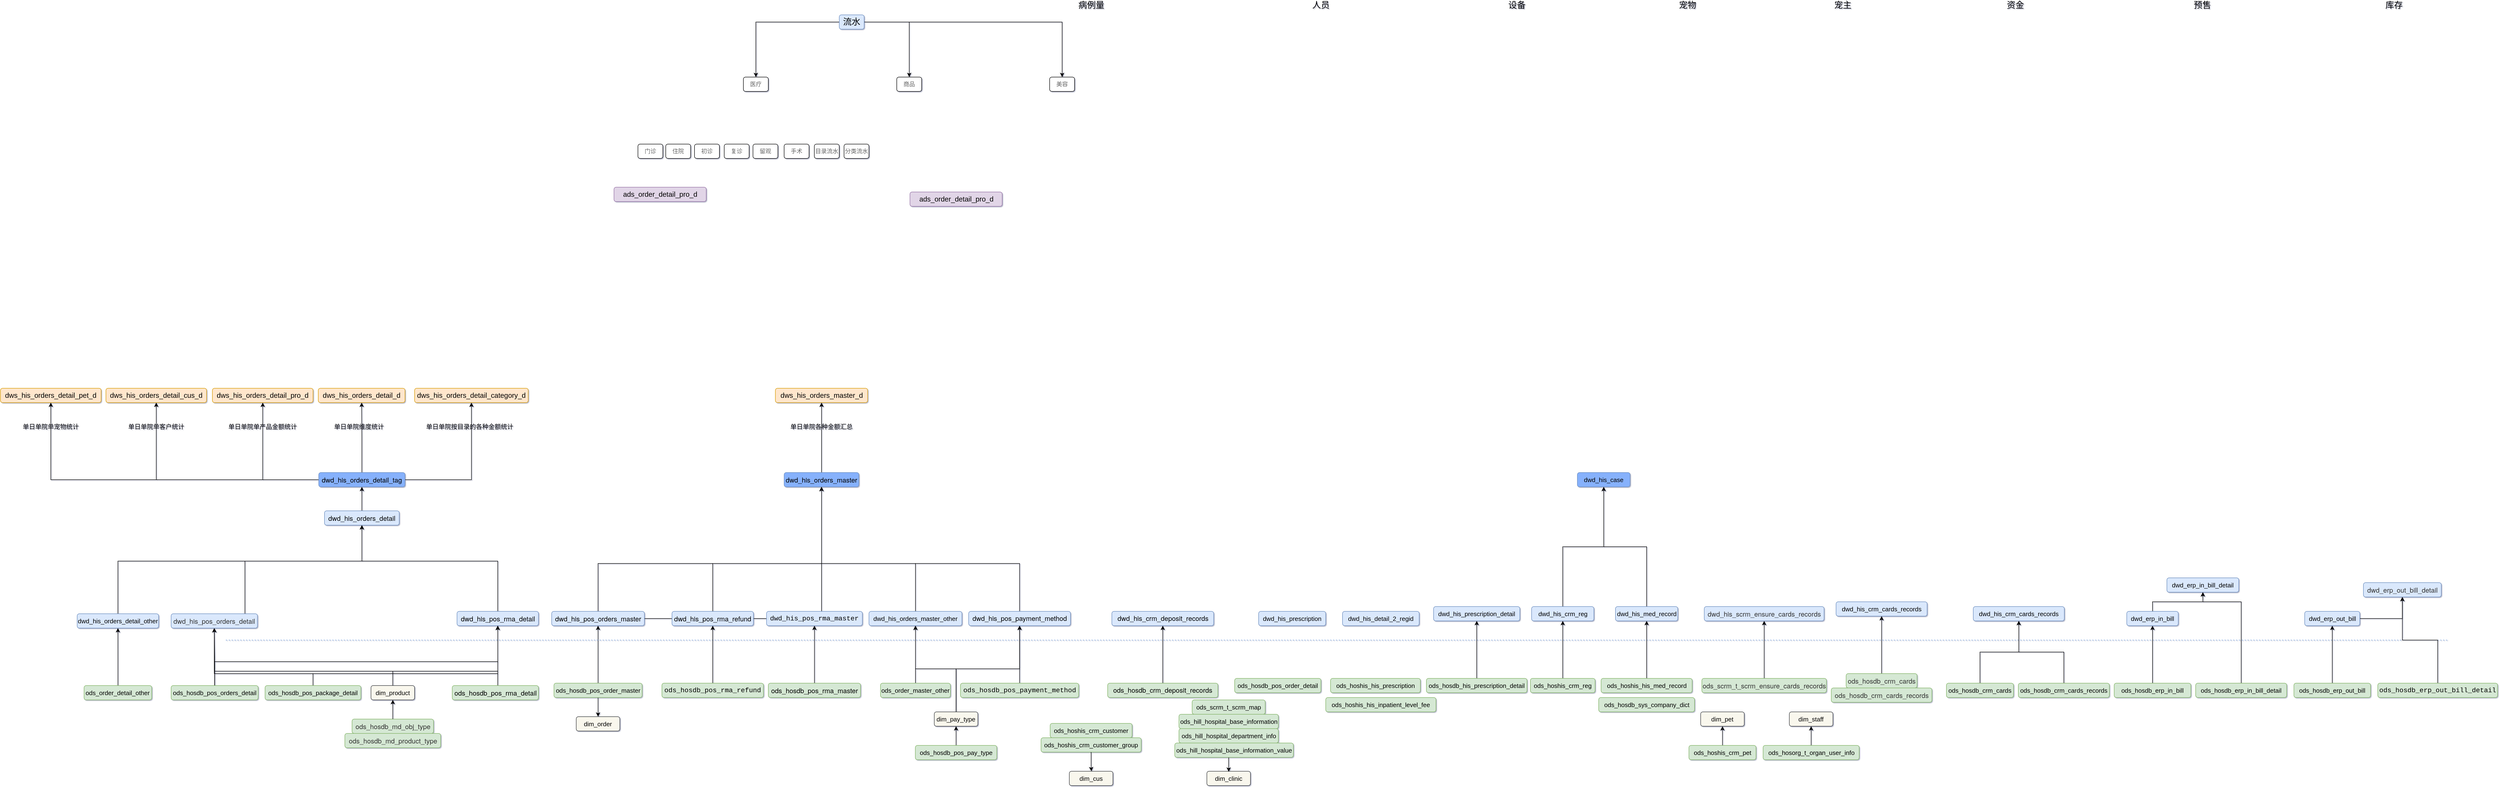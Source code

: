 <mxfile version="13.6.9" type="github">
  <diagram id="C5RBs43oDa-KdzZeNtuy" name="表关系">
    <mxGraphModel dx="3716" dy="803" grid="1" gridSize="10" guides="1" tooltips="1" connect="1" arrows="1" fold="1" page="1" pageScale="1" pageWidth="1169" pageHeight="1654" background="none" math="0" shadow="1">
      <root>
        <mxCell id="WIyWlLk6GJQsqaUBKTNV-0" />
        <mxCell id="WIyWlLk6GJQsqaUBKTNV-1" parent="WIyWlLk6GJQsqaUBKTNV-0" />
        <mxCell id="bmP3MVSYj3AezbXHwAI5-59" style="edgeStyle=orthogonalEdgeStyle;rounded=0;orthogonalLoop=1;jettySize=auto;html=1;strokeColor=#000000;fontFamily=Helvetica;fontSize=13;labelBackgroundColor=none;" edge="1" parent="WIyWlLk6GJQsqaUBKTNV-1" source="U9vrIm9-OV88J7OPpGEh-0" target="U9vrIm9-OV88J7OPpGEh-1">
          <mxGeometry relative="1" as="geometry" />
        </mxCell>
        <mxCell id="U9vrIm9-OV88J7OPpGEh-0" value="&lt;span style=&quot;text-align: left; font-size: 13px;&quot;&gt;&lt;font style=&quot;font-size: 13px;&quot;&gt;dwd_his_crm_reg&lt;/font&gt;&lt;/span&gt;" style="rounded=1;whiteSpace=wrap;html=1;fillColor=#dae8fc;strokeColor=#6c8ebf;fontFamily=Helvetica;labelBackgroundColor=none;fontSize=13;" parent="WIyWlLk6GJQsqaUBKTNV-1" vertex="1">
          <mxGeometry x="1574.5" y="1276" width="130" height="30" as="geometry" />
        </mxCell>
        <mxCell id="U9vrIm9-OV88J7OPpGEh-1" value="&lt;ol class=&quot;breadcrumb&quot; style=&quot;box-sizing: border-box; margin: 0px; padding: 0px; list-style: none; border-radius: 4px; font-size: 13px;&quot;&gt;&lt;li class=&quot;active&quot; style=&quot;box-sizing: border-box; display: inline-block; font-size: 13px;&quot;&gt;dwd_his_case&lt;/li&gt;&lt;/ol&gt;" style="rounded=1;whiteSpace=wrap;html=1;strokeColor=#6c8ebf;fontFamily=Helvetica;labelBackgroundColor=none;fontSize=13;fillColor=#86B1FC;" parent="WIyWlLk6GJQsqaUBKTNV-1" vertex="1">
          <mxGeometry x="1670" y="996" width="110" height="30" as="geometry" />
        </mxCell>
        <mxCell id="bmP3MVSYj3AezbXHwAI5-180" style="edgeStyle=orthogonalEdgeStyle;rounded=0;orthogonalLoop=1;jettySize=auto;html=1;entryX=0.5;entryY=1;entryDx=0;entryDy=0;labelBackgroundColor=none;strokeColor=#000000;fontFamily=Helvetica;fontSize=13;fontColor=#000000;" edge="1" parent="WIyWlLk6GJQsqaUBKTNV-1" source="adVB5Y1s71XM_t7DbSA6-0" target="bmP3MVSYj3AezbXHwAI5-162">
          <mxGeometry relative="1" as="geometry" />
        </mxCell>
        <mxCell id="bmP3MVSYj3AezbXHwAI5-181" style="edgeStyle=orthogonalEdgeStyle;rounded=0;orthogonalLoop=1;jettySize=auto;html=1;entryX=0.5;entryY=1;entryDx=0;entryDy=0;labelBackgroundColor=none;strokeColor=#000000;fontFamily=Helvetica;fontSize=13;fontColor=#000000;" edge="1" parent="WIyWlLk6GJQsqaUBKTNV-1" source="adVB5Y1s71XM_t7DbSA6-0" target="bmP3MVSYj3AezbXHwAI5-162">
          <mxGeometry relative="1" as="geometry">
            <Array as="points">
              <mxPoint x="-373" y="1186" />
              <mxPoint x="93" y="1186" />
            </Array>
          </mxGeometry>
        </mxCell>
        <mxCell id="adVB5Y1s71XM_t7DbSA6-0" value="&lt;span style=&quot;font-family: &amp;#34;helvetica neue&amp;#34; , &amp;#34;helvetica&amp;#34; , &amp;#34;arial&amp;#34; , sans-serif ; font-size: 14px&quot;&gt;dwd_his_pos_orders_master&lt;/span&gt;" style="rounded=1;whiteSpace=wrap;html=1;fillColor=#dae8fc;strokeColor=#6c8ebf;fontFamily=Helvetica;labelBackgroundColor=none;fontSize=13;" parent="WIyWlLk6GJQsqaUBKTNV-1" vertex="1">
          <mxGeometry x="-470" y="1286" width="193.5" height="30" as="geometry" />
        </mxCell>
        <mxCell id="bmP3MVSYj3AezbXHwAI5-140" style="edgeStyle=orthogonalEdgeStyle;rounded=0;orthogonalLoop=1;jettySize=auto;html=1;entryX=0.5;entryY=1;entryDx=0;entryDy=0;labelBackgroundColor=none;strokeColor=#000000;fontFamily=Helvetica;fontSize=13;fontColor=#000000;" edge="1" parent="WIyWlLk6GJQsqaUBKTNV-1" source="adVB5Y1s71XM_t7DbSA6-2" target="bmP3MVSYj3AezbXHwAI5-138">
          <mxGeometry relative="1" as="geometry">
            <Array as="points">
              <mxPoint x="-967.5" y="1416" />
              <mxPoint x="-1173.5" y="1416" />
            </Array>
          </mxGeometry>
        </mxCell>
        <mxCell id="bmP3MVSYj3AezbXHwAI5-179" style="edgeStyle=orthogonalEdgeStyle;rounded=0;orthogonalLoop=1;jettySize=auto;html=1;entryX=0.5;entryY=1;entryDx=0;entryDy=0;labelBackgroundColor=none;strokeColor=#000000;fontFamily=Helvetica;fontSize=13;fontColor=#000000;" edge="1" parent="WIyWlLk6GJQsqaUBKTNV-1" source="adVB5Y1s71XM_t7DbSA6-2" target="bmP3MVSYj3AezbXHwAI5-109">
          <mxGeometry relative="1" as="geometry">
            <Array as="points">
              <mxPoint x="-967.5" y="1416" />
              <mxPoint x="-582.5" y="1416" />
            </Array>
          </mxGeometry>
        </mxCell>
        <mxCell id="adVB5Y1s71XM_t7DbSA6-2" value="&lt;span style=&quot;font-size: 13px; text-align: left;&quot;&gt;ods_hosdb_pos_package_detail&lt;/span&gt;" style="rounded=1;whiteSpace=wrap;html=1;strokeColor=#82b366;fillColor=#d5e8d4;labelBackgroundColor=none;fontFamily=Helvetica;fontSize=13;fontStyle=0;" parent="WIyWlLk6GJQsqaUBKTNV-1" vertex="1">
          <mxGeometry x="-1068" y="1441" width="200" height="30" as="geometry" />
        </mxCell>
        <mxCell id="bmP3MVSYj3AezbXHwAI5-112" style="edgeStyle=orthogonalEdgeStyle;rounded=0;orthogonalLoop=1;jettySize=auto;html=1;entryX=0.5;entryY=1;entryDx=0;entryDy=0;labelBackgroundColor=none;strokeColor=#000000;fontFamily=Helvetica;fontSize=13;fontColor=#000000;exitX=0.5;exitY=0;exitDx=0;exitDy=0;" edge="1" parent="WIyWlLk6GJQsqaUBKTNV-1" source="adVB5Y1s71XM_t7DbSA6-7" target="bmP3MVSYj3AezbXHwAI5-109">
          <mxGeometry relative="1" as="geometry">
            <mxPoint x="-517.5" y="1456" as="sourcePoint" />
            <mxPoint x="-517.5" y="1336" as="targetPoint" />
            <Array as="points">
              <mxPoint x="-582.5" y="1441" />
            </Array>
          </mxGeometry>
        </mxCell>
        <mxCell id="adVB5Y1s71XM_t7DbSA6-7" value="&lt;span style=&quot;font-family: &amp;#34;helvetica neue&amp;#34; , &amp;#34;helvetica&amp;#34; , &amp;#34;arial&amp;#34; , sans-serif ; font-size: 14px&quot;&gt;ods_hosdb_pos_rma_detail&lt;/span&gt;" style="rounded=1;whiteSpace=wrap;html=1;fillColor=#d5e8d4;strokeColor=#82b366;labelBackgroundColor=none;fontFamily=Helvetica;fontSize=13;fontStyle=0;" parent="WIyWlLk6GJQsqaUBKTNV-1" vertex="1">
          <mxGeometry x="-677.5" y="1441" width="180" height="30" as="geometry" />
        </mxCell>
        <mxCell id="Bk855qsE1jtpseWWsSES-12" style="edgeStyle=orthogonalEdgeStyle;rounded=0;orthogonalLoop=1;jettySize=auto;html=1;entryX=0.5;entryY=1;entryDx=0;entryDy=0;fontFamily=Helvetica;labelBackgroundColor=none;fontSize=13;" parent="WIyWlLk6GJQsqaUBKTNV-1" source="Bk855qsE1jtpseWWsSES-11" target="adVB5Y1s71XM_t7DbSA6-0" edge="1">
          <mxGeometry relative="1" as="geometry" />
        </mxCell>
        <mxCell id="bmP3MVSYj3AezbXHwAI5-120" style="edgeStyle=orthogonalEdgeStyle;rounded=0;orthogonalLoop=1;jettySize=auto;html=1;exitX=0.5;exitY=1;exitDx=0;exitDy=0;entryX=0.5;entryY=0;entryDx=0;entryDy=0;labelBackgroundColor=none;strokeColor=#000000;fontFamily=Helvetica;fontSize=13;fontColor=#000000;" edge="1" parent="WIyWlLk6GJQsqaUBKTNV-1" source="Bk855qsE1jtpseWWsSES-11" target="bmP3MVSYj3AezbXHwAI5-19">
          <mxGeometry relative="1" as="geometry" />
        </mxCell>
        <mxCell id="Bk855qsE1jtpseWWsSES-11" value="&lt;span style=&quot;font-size: 13px; text-align: left;&quot;&gt;ods_hosdb_pos_order_master&lt;/span&gt;" style="rounded=1;whiteSpace=wrap;html=1;strokeColor=#82b366;fillColor=#d5e8d4;labelBackgroundColor=none;fontFamily=Helvetica;fontSize=13;fontStyle=0;" parent="WIyWlLk6GJQsqaUBKTNV-1" vertex="1">
          <mxGeometry x="-465.25" y="1436" width="184" height="30" as="geometry" />
        </mxCell>
        <mxCell id="bmP3MVSYj3AezbXHwAI5-60" style="edgeStyle=orthogonalEdgeStyle;rounded=0;orthogonalLoop=1;jettySize=auto;html=1;entryX=0.5;entryY=1;entryDx=0;entryDy=0;strokeColor=#000000;fontFamily=Helvetica;fontSize=13;labelBackgroundColor=none;" edge="1" parent="WIyWlLk6GJQsqaUBKTNV-1" source="Bk855qsE1jtpseWWsSES-15" target="bmP3MVSYj3AezbXHwAI5-51">
          <mxGeometry relative="1" as="geometry" />
        </mxCell>
        <mxCell id="Bk855qsE1jtpseWWsSES-15" value="&lt;div style=&quot;font-size: 13px; line-height: 21px;&quot;&gt;&lt;span style=&quot;font-size: 13px;&quot;&gt;ods_hosdb_crm_cards_records&lt;/span&gt;&lt;/div&gt;" style="rounded=1;whiteSpace=wrap;html=1;strokeColor=#82b366;fillColor=#d5e8d4;labelBackgroundColor=none;fontFamily=Helvetica;fontSize=13;" parent="WIyWlLk6GJQsqaUBKTNV-1" vertex="1">
          <mxGeometry x="2590" y="1436" width="190" height="30" as="geometry" />
        </mxCell>
        <mxCell id="Bk855qsE1jtpseWWsSES-18" value="&lt;font style=&quot;font-size: 18px&quot;&gt;病例量&lt;/font&gt;" style="text;html=1;strokeColor=none;fillColor=none;align=center;verticalAlign=middle;whiteSpace=wrap;rounded=0;labelBackgroundColor=none;fontColor=#000000;" parent="WIyWlLk6GJQsqaUBKTNV-1" vertex="1">
          <mxGeometry x="622" y="10" width="68" height="20" as="geometry" />
        </mxCell>
        <mxCell id="Bk855qsE1jtpseWWsSES-19" value="&lt;font style=&quot;font-size: 18px&quot;&gt;人员&lt;/font&gt;" style="text;html=1;strokeColor=none;fillColor=none;align=center;verticalAlign=middle;whiteSpace=wrap;rounded=0;labelBackgroundColor=none;fontColor=#000000;" parent="WIyWlLk6GJQsqaUBKTNV-1" vertex="1">
          <mxGeometry x="1101" y="10" width="68" height="20" as="geometry" />
        </mxCell>
        <mxCell id="Bk855qsE1jtpseWWsSES-20" value="&lt;span style=&quot;font-size: 18px&quot;&gt;设备&lt;/span&gt;" style="text;html=1;strokeColor=none;fillColor=none;align=center;verticalAlign=middle;whiteSpace=wrap;rounded=0;labelBackgroundColor=none;fontColor=#000000;" parent="WIyWlLk6GJQsqaUBKTNV-1" vertex="1">
          <mxGeometry x="1510" y="10" width="68" height="20" as="geometry" />
        </mxCell>
        <mxCell id="Bk855qsE1jtpseWWsSES-21" value="&lt;span style=&quot;font-size: 18px&quot;&gt;宠物&lt;/span&gt;" style="text;html=1;strokeColor=none;fillColor=none;align=center;verticalAlign=middle;whiteSpace=wrap;rounded=0;labelBackgroundColor=none;fontColor=#000000;" parent="WIyWlLk6GJQsqaUBKTNV-1" vertex="1">
          <mxGeometry x="1866" y="10" width="68" height="20" as="geometry" />
        </mxCell>
        <mxCell id="Bk855qsE1jtpseWWsSES-22" value="&lt;span style=&quot;font-size: 18px&quot;&gt;宠主&lt;/span&gt;" style="text;html=1;strokeColor=none;fillColor=none;align=center;verticalAlign=middle;whiteSpace=wrap;rounded=0;labelBackgroundColor=none;fontColor=#000000;" parent="WIyWlLk6GJQsqaUBKTNV-1" vertex="1">
          <mxGeometry x="2190" y="10" width="68" height="20" as="geometry" />
        </mxCell>
        <mxCell id="Bk855qsE1jtpseWWsSES-23" value="&lt;span style=&quot;font-size: 18px&quot;&gt;资金&lt;/span&gt;" style="text;html=1;strokeColor=none;fillColor=none;align=center;verticalAlign=middle;whiteSpace=wrap;rounded=0;labelBackgroundColor=none;fontColor=#000000;" parent="WIyWlLk6GJQsqaUBKTNV-1" vertex="1">
          <mxGeometry x="2550" y="10" width="68" height="20" as="geometry" />
        </mxCell>
        <mxCell id="Bk855qsE1jtpseWWsSES-24" value="&lt;span style=&quot;font-size: 18px&quot;&gt;预售&lt;/span&gt;" style="text;html=1;strokeColor=none;fillColor=none;align=center;verticalAlign=middle;whiteSpace=wrap;rounded=0;labelBackgroundColor=none;fontColor=#000000;" parent="WIyWlLk6GJQsqaUBKTNV-1" vertex="1">
          <mxGeometry x="2940" y="10" width="68" height="20" as="geometry" />
        </mxCell>
        <mxCell id="Bk855qsE1jtpseWWsSES-25" value="&lt;span style=&quot;font-size: 18px&quot;&gt;库存&lt;/span&gt;" style="text;html=1;strokeColor=none;fillColor=none;align=center;verticalAlign=middle;whiteSpace=wrap;rounded=0;labelBackgroundColor=none;fontColor=#000000;" parent="WIyWlLk6GJQsqaUBKTNV-1" vertex="1">
          <mxGeometry x="3340" y="10" width="68" height="20" as="geometry" />
        </mxCell>
        <mxCell id="Bk855qsE1jtpseWWsSES-28" value="医疗" style="rounded=1;whiteSpace=wrap;html=1;labelBackgroundColor=none;fontColor=#666666;" parent="WIyWlLk6GJQsqaUBKTNV-1" vertex="1">
          <mxGeometry x="-70" y="170" width="52" height="30" as="geometry" />
        </mxCell>
        <mxCell id="Bk855qsE1jtpseWWsSES-29" value="商品" style="rounded=1;whiteSpace=wrap;html=1;labelBackgroundColor=none;fontColor=#666666;" parent="WIyWlLk6GJQsqaUBKTNV-1" vertex="1">
          <mxGeometry x="250" y="170" width="52" height="30" as="geometry" />
        </mxCell>
        <mxCell id="Bk855qsE1jtpseWWsSES-30" value="美容" style="rounded=1;whiteSpace=wrap;html=1;labelBackgroundColor=none;fontColor=#666666;" parent="WIyWlLk6GJQsqaUBKTNV-1" vertex="1">
          <mxGeometry x="569" y="170" width="52" height="30" as="geometry" />
        </mxCell>
        <mxCell id="Bk855qsE1jtpseWWsSES-31" value="留观" style="rounded=1;whiteSpace=wrap;html=1;labelBackgroundColor=none;fontColor=#666666;" parent="WIyWlLk6GJQsqaUBKTNV-1" vertex="1">
          <mxGeometry x="-50" y="310" width="52" height="30" as="geometry" />
        </mxCell>
        <mxCell id="Bk855qsE1jtpseWWsSES-36" value="住院" style="rounded=1;whiteSpace=wrap;html=1;labelBackgroundColor=none;fontColor=#666666;" parent="WIyWlLk6GJQsqaUBKTNV-1" vertex="1">
          <mxGeometry x="-232" y="310" width="52" height="30" as="geometry" />
        </mxCell>
        <mxCell id="Bk855qsE1jtpseWWsSES-37" value="门诊" style="rounded=1;whiteSpace=wrap;html=1;labelBackgroundColor=none;fontColor=#666666;" parent="WIyWlLk6GJQsqaUBKTNV-1" vertex="1">
          <mxGeometry x="-290" y="310" width="52" height="30" as="geometry" />
        </mxCell>
        <mxCell id="Bk855qsE1jtpseWWsSES-39" value="初诊" style="rounded=1;whiteSpace=wrap;html=1;labelBackgroundColor=none;fontColor=#666666;" parent="WIyWlLk6GJQsqaUBKTNV-1" vertex="1">
          <mxGeometry x="-172" y="310" width="52" height="30" as="geometry" />
        </mxCell>
        <mxCell id="Bk855qsE1jtpseWWsSES-40" value="复诊" style="rounded=1;whiteSpace=wrap;html=1;labelBackgroundColor=none;fontColor=#666666;" parent="WIyWlLk6GJQsqaUBKTNV-1" vertex="1">
          <mxGeometry x="-110" y="310" width="52" height="30" as="geometry" />
        </mxCell>
        <mxCell id="Bk855qsE1jtpseWWsSES-45" style="edgeStyle=orthogonalEdgeStyle;rounded=0;orthogonalLoop=1;jettySize=auto;html=1;entryX=0.5;entryY=0;entryDx=0;entryDy=0;fontColor=#666666;" parent="WIyWlLk6GJQsqaUBKTNV-1" source="Bk855qsE1jtpseWWsSES-43" target="Bk855qsE1jtpseWWsSES-28" edge="1">
          <mxGeometry relative="1" as="geometry" />
        </mxCell>
        <mxCell id="Bk855qsE1jtpseWWsSES-46" style="edgeStyle=orthogonalEdgeStyle;rounded=0;orthogonalLoop=1;jettySize=auto;html=1;entryX=0.5;entryY=0;entryDx=0;entryDy=0;fontColor=#666666;" parent="WIyWlLk6GJQsqaUBKTNV-1" source="Bk855qsE1jtpseWWsSES-43" target="Bk855qsE1jtpseWWsSES-29" edge="1">
          <mxGeometry relative="1" as="geometry" />
        </mxCell>
        <mxCell id="Bk855qsE1jtpseWWsSES-47" style="edgeStyle=orthogonalEdgeStyle;rounded=0;orthogonalLoop=1;jettySize=auto;html=1;entryX=0.5;entryY=0;entryDx=0;entryDy=0;fontColor=#666666;" parent="WIyWlLk6GJQsqaUBKTNV-1" source="Bk855qsE1jtpseWWsSES-43" target="Bk855qsE1jtpseWWsSES-30" edge="1">
          <mxGeometry relative="1" as="geometry" />
        </mxCell>
        <mxCell id="Bk855qsE1jtpseWWsSES-43" value="&lt;span style=&quot;font-size: 18px&quot;&gt;流水&lt;/span&gt;" style="rounded=1;whiteSpace=wrap;html=1;labelBackgroundColor=none;fillColor=#dae8fc;strokeColor=#6c8ebf;" parent="WIyWlLk6GJQsqaUBKTNV-1" vertex="1">
          <mxGeometry x="130" y="40" width="52" height="30" as="geometry" />
        </mxCell>
        <mxCell id="Bk855qsE1jtpseWWsSES-53" value="手术" style="rounded=1;whiteSpace=wrap;html=1;labelBackgroundColor=none;fontColor=#666666;" parent="WIyWlLk6GJQsqaUBKTNV-1" vertex="1">
          <mxGeometry x="15" y="310" width="52" height="30" as="geometry" />
        </mxCell>
        <mxCell id="Bk855qsE1jtpseWWsSES-56" value="目录流水" style="rounded=1;whiteSpace=wrap;html=1;labelBackgroundColor=none;fontColor=#666666;" parent="WIyWlLk6GJQsqaUBKTNV-1" vertex="1">
          <mxGeometry x="78" y="310" width="52" height="30" as="geometry" />
        </mxCell>
        <mxCell id="Bk855qsE1jtpseWWsSES-57" value="分类流水" style="rounded=1;whiteSpace=wrap;html=1;labelBackgroundColor=none;fontColor=#666666;" parent="WIyWlLk6GJQsqaUBKTNV-1" vertex="1">
          <mxGeometry x="140" y="310" width="52" height="30" as="geometry" />
        </mxCell>
        <mxCell id="bmP3MVSYj3AezbXHwAI5-5" value="&lt;span style=&quot;font-size: 14.667px ; text-align: left&quot;&gt;ads_order_detail_pro_d&lt;/span&gt;" style="rounded=1;whiteSpace=wrap;html=1;fillColor=#e1d5e7;strokeColor=#9673a6;" vertex="1" parent="WIyWlLk6GJQsqaUBKTNV-1">
          <mxGeometry x="-340" y="400" width="192.5" height="30" as="geometry" />
        </mxCell>
        <mxCell id="bmP3MVSYj3AezbXHwAI5-10" value="&lt;span style=&quot;font-size: 14.667px ; text-align: left&quot;&gt;dws_his_orders_master_d&lt;/span&gt;" style="rounded=1;whiteSpace=wrap;html=1;fillColor=#ffe6cc;strokeColor=#d79b00;" vertex="1" parent="WIyWlLk6GJQsqaUBKTNV-1">
          <mxGeometry x="-3.25" y="820" width="192.5" height="30" as="geometry" />
        </mxCell>
        <mxCell id="bmP3MVSYj3AezbXHwAI5-13" value="&lt;span style=&quot;font-size: 14.667px ; text-align: left&quot;&gt;ads_order_detail_pro_d&lt;/span&gt;" style="rounded=1;whiteSpace=wrap;html=1;fillColor=#e1d5e7;strokeColor=#9673a6;" vertex="1" parent="WIyWlLk6GJQsqaUBKTNV-1">
          <mxGeometry x="277.5" y="410" width="192.5" height="30" as="geometry" />
        </mxCell>
        <mxCell id="bmP3MVSYj3AezbXHwAI5-19" value="&lt;span style=&quot;font-size: 13px; font-style: normal; font-weight: 400; letter-spacing: normal; text-indent: 0px; text-transform: none; word-spacing: 0px; display: inline; float: none;&quot;&gt;dim_order&lt;/span&gt;" style="rounded=1;whiteSpace=wrap;html=1;fillColor=#f9f7ed;strokeColor=#36393d;fontFamily=Helvetica;labelBackgroundColor=none;fontSize=13;" vertex="1" parent="WIyWlLk6GJQsqaUBKTNV-1">
          <mxGeometry x="-418.75" y="1506" width="91" height="30" as="geometry" />
        </mxCell>
        <mxCell id="bmP3MVSYj3AezbXHwAI5-35" value="&lt;span style=&quot;font-size: 13px; font-style: normal; font-weight: 400; letter-spacing: normal; text-indent: 0px; text-transform: none; word-spacing: 0px; display: inline; float: none;&quot;&gt;dim_staff&lt;br style=&quot;font-size: 13px;&quot;&gt;&lt;/span&gt;" style="rounded=1;whiteSpace=wrap;html=1;fillColor=#f9f7ed;strokeColor=#36393d;fontFamily=Helvetica;labelBackgroundColor=none;fontSize=13;" vertex="1" parent="WIyWlLk6GJQsqaUBKTNV-1">
          <mxGeometry x="2112.25" y="1496" width="91" height="30" as="geometry" />
        </mxCell>
        <mxCell id="bmP3MVSYj3AezbXHwAI5-37" style="edgeStyle=orthogonalEdgeStyle;rounded=0;orthogonalLoop=1;jettySize=auto;html=1;entryX=0.5;entryY=1;entryDx=0;entryDy=0;fontFamily=Helvetica;fontSize=13;labelBackgroundColor=none;" edge="1" parent="WIyWlLk6GJQsqaUBKTNV-1" source="bmP3MVSYj3AezbXHwAI5-36" target="bmP3MVSYj3AezbXHwAI5-35">
          <mxGeometry relative="1" as="geometry" />
        </mxCell>
        <mxCell id="bmP3MVSYj3AezbXHwAI5-36" value="&lt;div style=&quot;line-height: 21px; font-size: 13px;&quot;&gt;&lt;div style=&quot;line-height: 21px; font-size: 13px;&quot;&gt;&lt;div style=&quot;line-height: 21px; font-size: 13px;&quot;&gt;&lt;span style=&quot;font-size: 13px;&quot;&gt;ods_hosorg_t_organ_user_info&lt;/span&gt;&lt;br style=&quot;font-size: 13px;&quot;&gt;&lt;/div&gt;&lt;/div&gt;&lt;/div&gt;" style="rounded=1;whiteSpace=wrap;html=1;strokeColor=#82b366;fillColor=#d5e8d4;labelBackgroundColor=none;fontFamily=Helvetica;fontSize=13;fontStyle=0;" vertex="1" parent="WIyWlLk6GJQsqaUBKTNV-1">
          <mxGeometry x="2057.5" y="1566" width="200.5" height="30" as="geometry" />
        </mxCell>
        <mxCell id="bmP3MVSYj3AezbXHwAI5-38" value="&lt;span style=&quot;font-size: 13px; font-style: normal; font-weight: 400; letter-spacing: normal; text-indent: 0px; text-transform: none; word-spacing: 0px; display: inline; float: none;&quot;&gt;dim_pet&lt;br style=&quot;font-size: 13px;&quot;&gt;&lt;/span&gt;" style="rounded=1;whiteSpace=wrap;html=1;fillColor=#f9f7ed;strokeColor=#36393d;fontFamily=Helvetica;labelBackgroundColor=none;fontSize=13;" vertex="1" parent="WIyWlLk6GJQsqaUBKTNV-1">
          <mxGeometry x="1927.25" y="1496" width="91" height="30" as="geometry" />
        </mxCell>
        <mxCell id="bmP3MVSYj3AezbXHwAI5-41" style="edgeStyle=orthogonalEdgeStyle;rounded=0;orthogonalLoop=1;jettySize=auto;html=1;entryX=0.5;entryY=1;entryDx=0;entryDy=0;fontFamily=Helvetica;fontSize=13;labelBackgroundColor=none;" edge="1" parent="WIyWlLk6GJQsqaUBKTNV-1" source="bmP3MVSYj3AezbXHwAI5-40" target="bmP3MVSYj3AezbXHwAI5-38">
          <mxGeometry relative="1" as="geometry" />
        </mxCell>
        <mxCell id="bmP3MVSYj3AezbXHwAI5-40" value="&lt;div style=&quot;line-height: 21px; font-size: 13px;&quot;&gt;&lt;div style=&quot;line-height: 21px; font-size: 13px;&quot;&gt;&lt;div style=&quot;line-height: 21px; font-size: 13px;&quot;&gt;&lt;span style=&quot;font-size: 13px;&quot;&gt;ods_hoshis_crm_pet&lt;/span&gt;&lt;br style=&quot;font-size: 13px;&quot;&gt;&lt;/div&gt;&lt;/div&gt;&lt;/div&gt;" style="rounded=1;whiteSpace=wrap;html=1;strokeColor=#82b366;fillColor=#d5e8d4;labelBackgroundColor=none;fontFamily=Helvetica;fontSize=13;fontStyle=0;" vertex="1" parent="WIyWlLk6GJQsqaUBKTNV-1">
          <mxGeometry x="1902.75" y="1566" width="140" height="30" as="geometry" />
        </mxCell>
        <mxCell id="bmP3MVSYj3AezbXHwAI5-43" value="" style="endArrow=none;html=1;fontFamily=Helvetica;fontSize=13;strokeColor=#7EA6E0;dashed=1;labelBackgroundColor=none;" edge="1" parent="WIyWlLk6GJQsqaUBKTNV-1">
          <mxGeometry width="50" height="50" relative="1" as="geometry">
            <mxPoint x="-1150" y="1346" as="sourcePoint" />
            <mxPoint x="3485" y="1346" as="targetPoint" />
          </mxGeometry>
        </mxCell>
        <mxCell id="bmP3MVSYj3AezbXHwAI5-58" style="edgeStyle=orthogonalEdgeStyle;rounded=0;orthogonalLoop=1;jettySize=auto;html=1;entryX=0.5;entryY=1;entryDx=0;entryDy=0;strokeColor=#000000;fontFamily=Helvetica;fontSize=13;labelBackgroundColor=none;" edge="1" parent="WIyWlLk6GJQsqaUBKTNV-1" source="bmP3MVSYj3AezbXHwAI5-46" target="U9vrIm9-OV88J7OPpGEh-0">
          <mxGeometry relative="1" as="geometry" />
        </mxCell>
        <mxCell id="bmP3MVSYj3AezbXHwAI5-46" value="&lt;div style=&quot;font-size: 13px; line-height: 21px;&quot;&gt;ods_hoshis_crm_reg&lt;/div&gt;" style="rounded=1;whiteSpace=wrap;html=1;strokeColor=#82b366;fillColor=#d5e8d4;labelBackgroundColor=none;fontFamily=Helvetica;fontSize=13;" vertex="1" parent="WIyWlLk6GJQsqaUBKTNV-1">
          <mxGeometry x="1572" y="1426" width="135" height="30" as="geometry" />
        </mxCell>
        <mxCell id="bmP3MVSYj3AezbXHwAI5-51" value="&lt;span style=&quot;font-size: 13px;&quot;&gt;dwd_his_crm_cards_records&lt;/span&gt;" style="rounded=1;whiteSpace=wrap;html=1;fillColor=#dae8fc;strokeColor=#6c8ebf;fontFamily=Helvetica;fontSize=13;labelBackgroundColor=none;" vertex="1" parent="WIyWlLk6GJQsqaUBKTNV-1">
          <mxGeometry x="2496" y="1276" width="190" height="30" as="geometry" />
        </mxCell>
        <mxCell id="bmP3MVSYj3AezbXHwAI5-94" style="edgeStyle=orthogonalEdgeStyle;rounded=0;orthogonalLoop=1;jettySize=auto;html=1;entryX=0.5;entryY=1;entryDx=0;entryDy=0;labelBackgroundColor=none;strokeColor=#000000;fontFamily=Helvetica;fontSize=13;" edge="1" parent="WIyWlLk6GJQsqaUBKTNV-1" source="bmP3MVSYj3AezbXHwAI5-52" target="bmP3MVSYj3AezbXHwAI5-93">
          <mxGeometry relative="1" as="geometry" />
        </mxCell>
        <mxCell id="bmP3MVSYj3AezbXHwAI5-52" value="&lt;span style=&quot;font-size: 13px;&quot;&gt;&lt;span style=&quot;font-size: 13px; text-align: left;&quot;&gt;ods_hosdb_his_&lt;/span&gt;&lt;span style=&quot;font-size: 13px; text-align: left;&quot;&gt;prescription_detail&lt;/span&gt;&lt;/span&gt;" style="rounded=1;whiteSpace=wrap;html=1;strokeColor=#82b366;fillColor=#d5e8d4;labelBackgroundColor=none;fontFamily=Helvetica;fontSize=13;" vertex="1" parent="WIyWlLk6GJQsqaUBKTNV-1">
          <mxGeometry x="1355" y="1426" width="210" height="30" as="geometry" />
        </mxCell>
        <mxCell id="bmP3MVSYj3AezbXHwAI5-57" style="edgeStyle=orthogonalEdgeStyle;rounded=0;orthogonalLoop=1;jettySize=auto;html=1;entryX=0.5;entryY=1;entryDx=0;entryDy=0;strokeColor=#000000;fontFamily=Helvetica;fontSize=13;labelBackgroundColor=none;" edge="1" parent="WIyWlLk6GJQsqaUBKTNV-1" source="bmP3MVSYj3AezbXHwAI5-55" target="bmP3MVSYj3AezbXHwAI5-51">
          <mxGeometry relative="1" as="geometry" />
        </mxCell>
        <mxCell id="bmP3MVSYj3AezbXHwAI5-55" value="&lt;span style=&quot;font-size: 13px;&quot;&gt;ods_hosdb_crm_cards&lt;/span&gt;" style="rounded=1;whiteSpace=wrap;html=1;strokeColor=#82b366;fillColor=#d5e8d4;labelBackgroundColor=none;fontFamily=Helvetica;fontSize=13;" vertex="1" parent="WIyWlLk6GJQsqaUBKTNV-1">
          <mxGeometry x="2440" y="1436" width="140" height="30" as="geometry" />
        </mxCell>
        <mxCell id="bmP3MVSYj3AezbXHwAI5-63" style="edgeStyle=orthogonalEdgeStyle;rounded=0;orthogonalLoop=1;jettySize=auto;html=1;entryX=0.5;entryY=1;entryDx=0;entryDy=0;strokeColor=#000000;fontFamily=Helvetica;fontSize=13;labelBackgroundColor=none;" edge="1" parent="WIyWlLk6GJQsqaUBKTNV-1" source="bmP3MVSYj3AezbXHwAI5-61" target="bmP3MVSYj3AezbXHwAI5-62">
          <mxGeometry relative="1" as="geometry" />
        </mxCell>
        <mxCell id="bmP3MVSYj3AezbXHwAI5-61" value="&lt;span style=&quot;font-size: 13px;&quot;&gt;ods_hosdb_erp_in_bill&lt;/span&gt;" style="rounded=1;whiteSpace=wrap;html=1;strokeColor=#82b366;fillColor=#d5e8d4;labelBackgroundColor=none;fontFamily=Helvetica;fontSize=13;" vertex="1" parent="WIyWlLk6GJQsqaUBKTNV-1">
          <mxGeometry x="2790" y="1436" width="160" height="30" as="geometry" />
        </mxCell>
        <mxCell id="bmP3MVSYj3AezbXHwAI5-68" style="edgeStyle=orthogonalEdgeStyle;rounded=0;orthogonalLoop=1;jettySize=auto;html=1;exitX=0.5;exitY=0;exitDx=0;exitDy=0;entryX=0.5;entryY=1;entryDx=0;entryDy=0;labelBackgroundColor=none;strokeColor=#000000;fontFamily=Helvetica;fontSize=13;" edge="1" parent="WIyWlLk6GJQsqaUBKTNV-1" source="bmP3MVSYj3AezbXHwAI5-62" target="bmP3MVSYj3AezbXHwAI5-67">
          <mxGeometry relative="1" as="geometry" />
        </mxCell>
        <mxCell id="bmP3MVSYj3AezbXHwAI5-62" value="&lt;span style=&quot;font-size: 13px;&quot;&gt;dwd_erp_in_bill&lt;/span&gt;" style="rounded=1;whiteSpace=wrap;html=1;fillColor=#dae8fc;strokeColor=#6c8ebf;fontFamily=Helvetica;fontSize=13;labelBackgroundColor=none;" vertex="1" parent="WIyWlLk6GJQsqaUBKTNV-1">
          <mxGeometry x="2816.25" y="1286" width="107.5" height="30" as="geometry" />
        </mxCell>
        <mxCell id="bmP3MVSYj3AezbXHwAI5-108" style="edgeStyle=orthogonalEdgeStyle;rounded=0;orthogonalLoop=1;jettySize=auto;html=1;entryX=0.5;entryY=1;entryDx=0;entryDy=0;labelBackgroundColor=none;strokeColor=#000000;fontFamily=Helvetica;fontSize=13;fontColor=#000000;" edge="1" parent="WIyWlLk6GJQsqaUBKTNV-1" source="bmP3MVSYj3AezbXHwAI5-64" target="bmP3MVSYj3AezbXHwAI5-103">
          <mxGeometry relative="1" as="geometry" />
        </mxCell>
        <mxCell id="bmP3MVSYj3AezbXHwAI5-64" value="&lt;div style=&quot;font-size: 13px; line-height: 21px;&quot;&gt;dwd_erp_out_bill&lt;/div&gt;" style="rounded=1;whiteSpace=wrap;html=1;fillColor=#dae8fc;strokeColor=#6c8ebf;fontFamily=Helvetica;fontSize=13;labelBackgroundColor=none;" vertex="1" parent="WIyWlLk6GJQsqaUBKTNV-1">
          <mxGeometry x="3187.5" y="1286" width="115" height="30" as="geometry" />
        </mxCell>
        <mxCell id="bmP3MVSYj3AezbXHwAI5-66" style="edgeStyle=orthogonalEdgeStyle;rounded=0;orthogonalLoop=1;jettySize=auto;html=1;entryX=0.5;entryY=1;entryDx=0;entryDy=0;strokeColor=#000000;fontFamily=Helvetica;fontSize=13;labelBackgroundColor=none;" edge="1" parent="WIyWlLk6GJQsqaUBKTNV-1" source="bmP3MVSYj3AezbXHwAI5-65" target="bmP3MVSYj3AezbXHwAI5-64">
          <mxGeometry relative="1" as="geometry" />
        </mxCell>
        <mxCell id="bmP3MVSYj3AezbXHwAI5-65" value="&lt;span style=&quot;font-size: 13px;&quot;&gt;ods_hosdb_erp_out_bill&lt;/span&gt;" style="rounded=1;whiteSpace=wrap;html=1;strokeColor=#82b366;fillColor=#d5e8d4;labelBackgroundColor=none;fontFamily=Helvetica;fontSize=13;" vertex="1" parent="WIyWlLk6GJQsqaUBKTNV-1">
          <mxGeometry x="3165" y="1436" width="160" height="30" as="geometry" />
        </mxCell>
        <mxCell id="bmP3MVSYj3AezbXHwAI5-67" value="&lt;div style=&quot;font-size: 13px ; line-height: 21px&quot;&gt;dwd_erp_in_bill_detail&lt;/div&gt;" style="rounded=1;whiteSpace=wrap;html=1;fillColor=#dae8fc;strokeColor=#6c8ebf;fontFamily=Helvetica;fontSize=13;labelBackgroundColor=none;" vertex="1" parent="WIyWlLk6GJQsqaUBKTNV-1">
          <mxGeometry x="2900" y="1216" width="150" height="30" as="geometry" />
        </mxCell>
        <mxCell id="bmP3MVSYj3AezbXHwAI5-71" style="edgeStyle=orthogonalEdgeStyle;rounded=0;orthogonalLoop=1;jettySize=auto;html=1;entryX=0.5;entryY=1;entryDx=0;entryDy=0;labelBackgroundColor=none;strokeColor=#000000;fontFamily=Helvetica;fontSize=13;" edge="1" parent="WIyWlLk6GJQsqaUBKTNV-1" source="bmP3MVSYj3AezbXHwAI5-69" target="bmP3MVSYj3AezbXHwAI5-67">
          <mxGeometry relative="1" as="geometry">
            <Array as="points">
              <mxPoint x="3055" y="1266" />
              <mxPoint x="2975" y="1266" />
            </Array>
          </mxGeometry>
        </mxCell>
        <mxCell id="bmP3MVSYj3AezbXHwAI5-69" value="&lt;span style=&quot;font-size: 13px;&quot;&gt;ods_hosdb_erp_in_bill_detail&lt;/span&gt;" style="rounded=1;whiteSpace=wrap;html=1;strokeColor=#82b366;fillColor=#d5e8d4;labelBackgroundColor=none;fontFamily=Helvetica;fontSize=13;" vertex="1" parent="WIyWlLk6GJQsqaUBKTNV-1">
          <mxGeometry x="2960" y="1436" width="190" height="30" as="geometry" />
        </mxCell>
        <mxCell id="bmP3MVSYj3AezbXHwAI5-158" style="edgeStyle=orthogonalEdgeStyle;rounded=0;orthogonalLoop=1;jettySize=auto;html=1;entryX=0.5;entryY=1;entryDx=0;entryDy=0;labelBackgroundColor=none;strokeColor=#000000;fontFamily=Helvetica;fontSize=13;fontColor=#000000;" edge="1" parent="WIyWlLk6GJQsqaUBKTNV-1" source="bmP3MVSYj3AezbXHwAI5-72" target="bmP3MVSYj3AezbXHwAI5-154">
          <mxGeometry relative="1" as="geometry">
            <Array as="points">
              <mxPoint x="-1375" y="1181" />
              <mxPoint x="-866" y="1181" />
            </Array>
          </mxGeometry>
        </mxCell>
        <mxCell id="bmP3MVSYj3AezbXHwAI5-72" value="&lt;div style=&quot;text-align: left; font-size: 13px;&quot;&gt;&lt;span style=&quot;font-size: 13px;&quot;&gt;dwd_his_orders_detail_other&lt;/span&gt;&lt;/div&gt;" style="rounded=1;whiteSpace=wrap;html=1;fillColor=#dae8fc;strokeColor=#6c8ebf;fontFamily=Helvetica;labelBackgroundColor=none;fontSize=13;" vertex="1" parent="WIyWlLk6GJQsqaUBKTNV-1">
          <mxGeometry x="-1460" y="1291" width="170" height="30" as="geometry" />
        </mxCell>
        <mxCell id="bmP3MVSYj3AezbXHwAI5-74" style="edgeStyle=orthogonalEdgeStyle;rounded=0;orthogonalLoop=1;jettySize=auto;html=1;entryX=0.5;entryY=1;entryDx=0;entryDy=0;labelBackgroundColor=none;strokeColor=#000000;fontFamily=Helvetica;fontSize=13;" edge="1" parent="WIyWlLk6GJQsqaUBKTNV-1" source="bmP3MVSYj3AezbXHwAI5-73" target="bmP3MVSYj3AezbXHwAI5-72">
          <mxGeometry relative="1" as="geometry" />
        </mxCell>
        <mxCell id="bmP3MVSYj3AezbXHwAI5-73" value="&lt;span style=&quot;font-size: 13px ; text-align: left&quot;&gt;ods_order_detail_other&lt;br style=&quot;font-size: 13px;&quot;&gt;&lt;/span&gt;" style="rounded=1;whiteSpace=wrap;html=1;strokeColor=#82b366;fillColor=#d5e8d4;labelBackgroundColor=none;fontFamily=Helvetica;fontSize=13;fontStyle=0;" vertex="1" parent="WIyWlLk6GJQsqaUBKTNV-1">
          <mxGeometry x="-1445.62" y="1441" width="141.25" height="30" as="geometry" />
        </mxCell>
        <mxCell id="bmP3MVSYj3AezbXHwAI5-77" style="edgeStyle=orthogonalEdgeStyle;rounded=0;orthogonalLoop=1;jettySize=auto;html=1;entryX=0.5;entryY=1;entryDx=0;entryDy=0;labelBackgroundColor=none;strokeColor=#000000;fontFamily=Helvetica;fontSize=13;" edge="1" parent="WIyWlLk6GJQsqaUBKTNV-1" source="bmP3MVSYj3AezbXHwAI5-75" target="bmP3MVSYj3AezbXHwAI5-76">
          <mxGeometry relative="1" as="geometry" />
        </mxCell>
        <mxCell id="bmP3MVSYj3AezbXHwAI5-75" value="&lt;div style=&quot;font-size: 13px ; line-height: 21px&quot;&gt;&lt;span style=&quot;font-size: 13px;&quot;&gt;ods_hoshis_his_med_record&lt;/span&gt;&lt;br style=&quot;font-size: 13px;&quot;&gt;&lt;/div&gt;" style="rounded=1;whiteSpace=wrap;html=1;strokeColor=#82b366;fillColor=#d5e8d4;labelBackgroundColor=none;fontFamily=Helvetica;fontSize=13;" vertex="1" parent="WIyWlLk6GJQsqaUBKTNV-1">
          <mxGeometry x="1719.5" y="1426" width="190" height="30" as="geometry" />
        </mxCell>
        <mxCell id="bmP3MVSYj3AezbXHwAI5-79" style="edgeStyle=orthogonalEdgeStyle;rounded=0;orthogonalLoop=1;jettySize=auto;html=1;entryX=0.5;entryY=1;entryDx=0;entryDy=0;labelBackgroundColor=none;strokeColor=#000000;fontFamily=Helvetica;fontSize=13;" edge="1" parent="WIyWlLk6GJQsqaUBKTNV-1" source="bmP3MVSYj3AezbXHwAI5-76" target="U9vrIm9-OV88J7OPpGEh-1">
          <mxGeometry relative="1" as="geometry" />
        </mxCell>
        <mxCell id="bmP3MVSYj3AezbXHwAI5-76" value="&lt;div style=&quot;text-align: left; font-size: 13px;&quot;&gt;&lt;span style=&quot;font-size: 13px;&quot;&gt;dwd_his_med_record&lt;/span&gt;&lt;/div&gt;" style="rounded=1;whiteSpace=wrap;html=1;fillColor=#dae8fc;strokeColor=#6c8ebf;fontFamily=Helvetica;labelBackgroundColor=none;fontSize=13;" vertex="1" parent="WIyWlLk6GJQsqaUBKTNV-1">
          <mxGeometry x="1749.5" y="1276" width="130" height="30" as="geometry" />
        </mxCell>
        <mxCell id="bmP3MVSYj3AezbXHwAI5-78" value="&lt;div style=&quot;font-size: 13px ; line-height: 21px&quot;&gt;&lt;span style=&quot;font-size: 13px;&quot;&gt;ods_hosdb_sys_company_dict&lt;/span&gt;&lt;br style=&quot;font-size: 13px;&quot;&gt;&lt;/div&gt;" style="rounded=1;whiteSpace=wrap;html=1;strokeColor=#82b366;fillColor=#d5e8d4;labelBackgroundColor=none;fontFamily=Helvetica;fontSize=13;" vertex="1" parent="WIyWlLk6GJQsqaUBKTNV-1">
          <mxGeometry x="1714.5" y="1466" width="200" height="30" as="geometry" />
        </mxCell>
        <mxCell id="bmP3MVSYj3AezbXHwAI5-82" style="edgeStyle=orthogonalEdgeStyle;rounded=0;orthogonalLoop=1;jettySize=auto;html=1;entryX=0.5;entryY=1;entryDx=0;entryDy=0;labelBackgroundColor=none;strokeColor=#000000;fontFamily=Helvetica;fontSize=13;" edge="1" parent="WIyWlLk6GJQsqaUBKTNV-1" source="bmP3MVSYj3AezbXHwAI5-80" target="bmP3MVSYj3AezbXHwAI5-81">
          <mxGeometry relative="1" as="geometry" />
        </mxCell>
        <mxCell id="bmP3MVSYj3AezbXHwAI5-80" value="&lt;span style=&quot;font-size: 13px ; text-align: left&quot;&gt;ods_order_master_other&lt;br style=&quot;font-size: 13px;&quot;&gt;&lt;/span&gt;" style="rounded=1;whiteSpace=wrap;html=1;strokeColor=#82b366;fillColor=#d5e8d4;labelBackgroundColor=none;fontFamily=Helvetica;fontSize=13;fontStyle=0;" vertex="1" parent="WIyWlLk6GJQsqaUBKTNV-1">
          <mxGeometry x="216" y="1436" width="146" height="30" as="geometry" />
        </mxCell>
        <mxCell id="bmP3MVSYj3AezbXHwAI5-184" style="edgeStyle=orthogonalEdgeStyle;rounded=0;orthogonalLoop=1;jettySize=auto;html=1;entryX=0.5;entryY=1;entryDx=0;entryDy=0;labelBackgroundColor=none;strokeColor=#000000;fontFamily=Helvetica;fontSize=13;fontColor=#000000;" edge="1" parent="WIyWlLk6GJQsqaUBKTNV-1" source="bmP3MVSYj3AezbXHwAI5-81" target="bmP3MVSYj3AezbXHwAI5-162">
          <mxGeometry relative="1" as="geometry">
            <Array as="points">
              <mxPoint x="289" y="1186" />
              <mxPoint x="93" y="1186" />
            </Array>
          </mxGeometry>
        </mxCell>
        <mxCell id="bmP3MVSYj3AezbXHwAI5-81" value="&lt;div style=&quot;text-align: left; font-size: 13px;&quot;&gt;&lt;span style=&quot;font-size: 13px;&quot;&gt;dwd_his_orders_master_other&lt;/span&gt;&lt;br style=&quot;font-size: 13px;&quot;&gt;&lt;/div&gt;" style="rounded=1;whiteSpace=wrap;html=1;fillColor=#dae8fc;strokeColor=#6c8ebf;fontFamily=Helvetica;labelBackgroundColor=none;fontSize=13;" vertex="1" parent="WIyWlLk6GJQsqaUBKTNV-1">
          <mxGeometry x="192" y="1286" width="194" height="30" as="geometry" />
        </mxCell>
        <mxCell id="bmP3MVSYj3AezbXHwAI5-83" value="&lt;div style=&quot;text-align: left; font-size: 13px;&quot;&gt;&lt;font style=&quot;font-size: 13px;&quot;&gt;&lt;span style=&quot;font-size: 13px;&quot;&gt;dwd_his_detail_2_regid&lt;/span&gt;&lt;/font&gt;&lt;br style=&quot;font-size: 13px;&quot;&gt;&lt;/div&gt;" style="rounded=1;whiteSpace=wrap;html=1;fillColor=#dae8fc;strokeColor=#6c8ebf;fontFamily=Helvetica;labelBackgroundColor=none;fontSize=13;" vertex="1" parent="WIyWlLk6GJQsqaUBKTNV-1">
          <mxGeometry x="1180" y="1286" width="160" height="30" as="geometry" />
        </mxCell>
        <mxCell id="bmP3MVSYj3AezbXHwAI5-84" value="&lt;span style=&quot;font-size: 13px ; text-align: left&quot;&gt;ods_hosdb_pos_order_detail&lt;/span&gt;" style="rounded=1;whiteSpace=wrap;html=1;strokeColor=#82b366;fillColor=#d5e8d4;labelBackgroundColor=none;fontFamily=Helvetica;fontSize=13;fontStyle=0;" vertex="1" parent="WIyWlLk6GJQsqaUBKTNV-1">
          <mxGeometry x="955" y="1426" width="180" height="30" as="geometry" />
        </mxCell>
        <mxCell id="bmP3MVSYj3AezbXHwAI5-85" value="&lt;span style=&quot;font-size: 13px;&quot;&gt;ods_hoshis_his_prescription&lt;/span&gt;" style="rounded=1;whiteSpace=wrap;html=1;strokeColor=#82b366;fillColor=#d5e8d4;labelBackgroundColor=none;fontFamily=Helvetica;fontSize=13;" vertex="1" parent="WIyWlLk6GJQsqaUBKTNV-1">
          <mxGeometry x="1155" y="1426" width="187.5" height="30" as="geometry" />
        </mxCell>
        <mxCell id="bmP3MVSYj3AezbXHwAI5-86" value="&lt;div style=&quot;font-size: 13px; line-height: 21px;&quot;&gt;ods_hoshis_his_inpatient_level_fee&lt;/div&gt;" style="rounded=1;whiteSpace=wrap;html=1;strokeColor=#82b366;fillColor=#d5e8d4;labelBackgroundColor=none;fontFamily=Helvetica;fontSize=13;" vertex="1" parent="WIyWlLk6GJQsqaUBKTNV-1">
          <mxGeometry x="1145" y="1466" width="230" height="30" as="geometry" />
        </mxCell>
        <mxCell id="bmP3MVSYj3AezbXHwAI5-93" value="&lt;span style=&quot;font-size: 13px;&quot;&gt;dwd_his_prescription_detail&lt;/span&gt;" style="rounded=1;whiteSpace=wrap;html=1;fillColor=#dae8fc;strokeColor=#6c8ebf;fontFamily=Helvetica;labelBackgroundColor=none;fontSize=13;" vertex="1" parent="WIyWlLk6GJQsqaUBKTNV-1">
          <mxGeometry x="1370" y="1276" width="180" height="30" as="geometry" />
        </mxCell>
        <mxCell id="bmP3MVSYj3AezbXHwAI5-95" value="&lt;span style=&quot;font-size: 13px;&quot;&gt;dwd_his_prescription&lt;br style=&quot;font-size: 13px;&quot;&gt;&lt;/span&gt;" style="rounded=1;whiteSpace=wrap;html=1;fillColor=#dae8fc;strokeColor=#6c8ebf;fontFamily=Helvetica;labelBackgroundColor=none;fontSize=13;" vertex="1" parent="WIyWlLk6GJQsqaUBKTNV-1">
          <mxGeometry x="1005" y="1286" width="140" height="30" as="geometry" />
        </mxCell>
        <mxCell id="bmP3MVSYj3AezbXHwAI5-97" value="&lt;span style=&quot;color: rgb(51 , 51 , 51) ; font-family: &amp;#34;helvetica neue&amp;#34; , &amp;#34;helvetica&amp;#34; , &amp;#34;arial&amp;#34; , sans-serif ; font-size: 14px&quot;&gt;ods_hosdb_crm_cards_records&lt;/span&gt;" style="rounded=1;whiteSpace=wrap;html=1;fillColor=#d5e8d4;strokeColor=#82b366;labelBackgroundColor=none;fontFamily=Helvetica;fontSize=13;fontStyle=0;" vertex="1" parent="WIyWlLk6GJQsqaUBKTNV-1">
          <mxGeometry x="2199.75" y="1446" width="210" height="30" as="geometry" />
        </mxCell>
        <mxCell id="bmP3MVSYj3AezbXHwAI5-98" value="&lt;span style=&quot;font-size: 13px;&quot;&gt;dwd_his_crm_cards_records&lt;/span&gt;" style="rounded=1;whiteSpace=wrap;html=1;fillColor=#dae8fc;strokeColor=#6c8ebf;fontFamily=Helvetica;fontSize=13;labelBackgroundColor=none;" vertex="1" parent="WIyWlLk6GJQsqaUBKTNV-1">
          <mxGeometry x="2209.75" y="1266" width="190" height="30" as="geometry" />
        </mxCell>
        <mxCell id="bmP3MVSYj3AezbXHwAI5-102" style="edgeStyle=orthogonalEdgeStyle;rounded=0;orthogonalLoop=1;jettySize=auto;html=1;entryX=0.5;entryY=1;entryDx=0;entryDy=0;labelBackgroundColor=none;strokeColor=#000000;fontFamily=Helvetica;fontSize=13;" edge="1" parent="WIyWlLk6GJQsqaUBKTNV-1" source="bmP3MVSYj3AezbXHwAI5-100" target="bmP3MVSYj3AezbXHwAI5-101">
          <mxGeometry relative="1" as="geometry" />
        </mxCell>
        <mxCell id="bmP3MVSYj3AezbXHwAI5-100" value="&lt;span style=&quot;font-size: 13px;&quot;&gt;ods_hosdb_pos_pay_type&lt;/span&gt;" style="rounded=1;whiteSpace=wrap;html=1;fillColor=#d5e8d4;strokeColor=#82b366;labelBackgroundColor=none;fontFamily=Helvetica;fontSize=13;fontStyle=0;" vertex="1" parent="WIyWlLk6GJQsqaUBKTNV-1">
          <mxGeometry x="288.75" y="1566" width="170" height="30" as="geometry" />
        </mxCell>
        <mxCell id="bmP3MVSYj3AezbXHwAI5-173" style="edgeStyle=orthogonalEdgeStyle;rounded=0;orthogonalLoop=1;jettySize=auto;html=1;exitX=0.5;exitY=0;exitDx=0;exitDy=0;entryX=0.5;entryY=1;entryDx=0;entryDy=0;labelBackgroundColor=none;strokeColor=#000000;fontFamily=Helvetica;fontSize=13;fontColor=#000000;" edge="1" parent="WIyWlLk6GJQsqaUBKTNV-1" source="bmP3MVSYj3AezbXHwAI5-101" target="bmP3MVSYj3AezbXHwAI5-81">
          <mxGeometry relative="1" as="geometry" />
        </mxCell>
        <mxCell id="bmP3MVSYj3AezbXHwAI5-174" style="edgeStyle=orthogonalEdgeStyle;rounded=0;orthogonalLoop=1;jettySize=auto;html=1;entryX=0.5;entryY=1;entryDx=0;entryDy=0;labelBackgroundColor=none;strokeColor=#000000;fontFamily=Helvetica;fontSize=13;fontColor=#000000;" edge="1" parent="WIyWlLk6GJQsqaUBKTNV-1" source="bmP3MVSYj3AezbXHwAI5-101" target="bmP3MVSYj3AezbXHwAI5-164">
          <mxGeometry relative="1" as="geometry" />
        </mxCell>
        <mxCell id="bmP3MVSYj3AezbXHwAI5-101" value="&lt;span style=&quot;font-size: 13px ; font-style: normal ; font-weight: 400 ; letter-spacing: normal ; text-indent: 0px ; text-transform: none ; word-spacing: 0px ; display: inline ; float: none&quot;&gt;dim_pay_type&lt;br style=&quot;font-size: 13px&quot;&gt;&lt;/span&gt;" style="rounded=1;whiteSpace=wrap;html=1;fillColor=#f9f7ed;strokeColor=#36393d;fontFamily=Helvetica;labelBackgroundColor=none;fontSize=13;" vertex="1" parent="WIyWlLk6GJQsqaUBKTNV-1">
          <mxGeometry x="328.25" y="1496" width="91" height="30" as="geometry" />
        </mxCell>
        <mxCell id="bmP3MVSYj3AezbXHwAI5-103" value="&lt;div style=&quot;font-size: 13px ; line-height: 21px&quot;&gt;&lt;span style=&quot;color: rgb(51 , 51 , 51) ; font-family: &amp;#34;helvetica neue&amp;#34; , &amp;#34;helvetica&amp;#34; , &amp;#34;arial&amp;#34; , sans-serif ; font-size: 14px&quot;&gt;dwd_erp_out_bill_detail&lt;/span&gt;&lt;br&gt;&lt;/div&gt;" style="rounded=1;whiteSpace=wrap;html=1;fillColor=#dae8fc;strokeColor=#6c8ebf;fontFamily=Helvetica;fontSize=13;labelBackgroundColor=none;" vertex="1" parent="WIyWlLk6GJQsqaUBKTNV-1">
          <mxGeometry x="3310" y="1226" width="162.5" height="30" as="geometry" />
        </mxCell>
        <mxCell id="bmP3MVSYj3AezbXHwAI5-107" style="edgeStyle=orthogonalEdgeStyle;rounded=0;orthogonalLoop=1;jettySize=auto;html=1;labelBackgroundColor=none;strokeColor=#000000;fontFamily=Helvetica;fontSize=13;fontColor=#000000;" edge="1" parent="WIyWlLk6GJQsqaUBKTNV-1" source="bmP3MVSYj3AezbXHwAI5-105" target="bmP3MVSYj3AezbXHwAI5-103">
          <mxGeometry relative="1" as="geometry" />
        </mxCell>
        <mxCell id="bmP3MVSYj3AezbXHwAI5-105" value="&lt;div style=&quot;font-family: &amp;#34;menlo&amp;#34; , &amp;#34;monaco&amp;#34; , &amp;#34;courier new&amp;#34; , monospace ; font-size: 14px ; line-height: 21px&quot;&gt;ods_hosdb_erp_out_bill_detail&lt;/div&gt;" style="rounded=1;whiteSpace=wrap;html=1;strokeColor=#82b366;fillColor=#d5e8d4;labelBackgroundColor=none;fontFamily=Helvetica;fontSize=13;" vertex="1" parent="WIyWlLk6GJQsqaUBKTNV-1">
          <mxGeometry x="3340" y="1436" width="250" height="30" as="geometry" />
        </mxCell>
        <mxCell id="bmP3MVSYj3AezbXHwAI5-156" style="edgeStyle=orthogonalEdgeStyle;rounded=0;orthogonalLoop=1;jettySize=auto;html=1;entryX=0.5;entryY=1;entryDx=0;entryDy=0;labelBackgroundColor=none;strokeColor=#000000;fontFamily=Helvetica;fontSize=13;fontColor=#000000;" edge="1" parent="WIyWlLk6GJQsqaUBKTNV-1" source="bmP3MVSYj3AezbXHwAI5-109" target="bmP3MVSYj3AezbXHwAI5-154">
          <mxGeometry relative="1" as="geometry">
            <Array as="points">
              <mxPoint x="-582.5" y="1181" />
              <mxPoint x="-865.5" y="1181" />
            </Array>
          </mxGeometry>
        </mxCell>
        <mxCell id="bmP3MVSYj3AezbXHwAI5-109" value="&lt;span style=&quot;font-family: &amp;#34;helvetica neue&amp;#34; , &amp;#34;helvetica&amp;#34; , &amp;#34;arial&amp;#34; , sans-serif ; font-size: 14px ; font-style: normal ; font-weight: 400 ; letter-spacing: normal ; text-indent: 0px ; text-transform: none ; word-spacing: 0px ; display: inline ; float: none&quot;&gt;dwd_his_pos_rma_detail&lt;/span&gt;" style="rounded=1;whiteSpace=wrap;html=1;fillColor=#dae8fc;strokeColor=#6c8ebf;fontFamily=Helvetica;fontSize=13;labelBackgroundColor=none;" vertex="1" parent="WIyWlLk6GJQsqaUBKTNV-1">
          <mxGeometry x="-667.5" y="1286" width="170" height="30" as="geometry" />
        </mxCell>
        <mxCell id="bmP3MVSYj3AezbXHwAI5-124" value="" style="group" vertex="1" connectable="0" parent="WIyWlLk6GJQsqaUBKTNV-1">
          <mxGeometry x="770" y="1470" width="247.5" height="180" as="geometry" />
        </mxCell>
        <mxCell id="bmP3MVSYj3AezbXHwAI5-185" value="" style="group" vertex="1" connectable="0" parent="bmP3MVSYj3AezbXHwAI5-124">
          <mxGeometry x="60" y="1" width="247.5" height="179" as="geometry" />
        </mxCell>
        <mxCell id="bmP3MVSYj3AezbXHwAI5-26" value="&lt;span style=&quot;font-size: 13px; font-style: normal; font-weight: 400; letter-spacing: normal; text-indent: 0px; text-transform: none; word-spacing: 0px; display: inline; float: none;&quot;&gt;dim_clinic&lt;br style=&quot;font-size: 13px;&quot;&gt;&lt;/span&gt;" style="rounded=1;whiteSpace=wrap;html=1;fillColor=#f9f7ed;strokeColor=#36393d;fontFamily=Helvetica;labelBackgroundColor=none;fontSize=13;" vertex="1" parent="bmP3MVSYj3AezbXHwAI5-185">
          <mxGeometry x="67" y="149" width="91" height="30" as="geometry" />
        </mxCell>
        <mxCell id="bmP3MVSYj3AezbXHwAI5-28" value="&lt;div style=&quot;line-height: 21px; font-size: 13px;&quot;&gt;&lt;span style=&quot;text-align: left; font-size: 13px;&quot;&gt;ods_hill_hospital_base_information&lt;/span&gt;&lt;br style=&quot;font-size: 13px;&quot;&gt;&lt;/div&gt;" style="rounded=1;whiteSpace=wrap;html=1;strokeColor=#82b366;fillColor=#d5e8d4;labelBackgroundColor=none;fontFamily=Helvetica;fontSize=13;fontStyle=0;" vertex="1" parent="bmP3MVSYj3AezbXHwAI5-185">
          <mxGeometry x="8.75" y="30" width="207.5" height="30" as="geometry" />
        </mxCell>
        <mxCell id="bmP3MVSYj3AezbXHwAI5-122" style="edgeStyle=orthogonalEdgeStyle;rounded=0;orthogonalLoop=1;jettySize=auto;html=1;exitX=0.5;exitY=1;exitDx=0;exitDy=0;entryX=0.5;entryY=0;entryDx=0;entryDy=0;labelBackgroundColor=none;strokeColor=#000000;fontFamily=Helvetica;fontSize=13;fontColor=#000000;" edge="1" parent="bmP3MVSYj3AezbXHwAI5-185" source="bmP3MVSYj3AezbXHwAI5-29">
          <mxGeometry relative="1" as="geometry">
            <mxPoint x="112.5" y="150" as="targetPoint" />
          </mxGeometry>
        </mxCell>
        <mxCell id="bmP3MVSYj3AezbXHwAI5-29" value="&lt;div style=&quot;line-height: 21px; font-size: 13px;&quot;&gt;&lt;span style=&quot;font-size: 13px;&quot;&gt;ods_hill_hospital_base_information_value&lt;/span&gt;&lt;br style=&quot;font-size: 13px;&quot;&gt;&lt;/div&gt;" style="rounded=1;whiteSpace=wrap;html=1;strokeColor=#82b366;fillColor=#d5e8d4;labelBackgroundColor=none;fontFamily=Helvetica;fontSize=13;fontStyle=0;" vertex="1" parent="bmP3MVSYj3AezbXHwAI5-185">
          <mxGeometry y="90" width="247.5" height="30" as="geometry" />
        </mxCell>
        <mxCell id="bmP3MVSYj3AezbXHwAI5-30" value="&lt;div style=&quot;line-height: 21px; font-size: 13px;&quot;&gt;&lt;div style=&quot;line-height: 21px; font-size: 13px;&quot;&gt;&lt;span style=&quot;font-size: 13px;&quot;&gt;ods_hill_hospital_department_info&lt;/span&gt;&lt;br style=&quot;font-size: 13px;&quot;&gt;&lt;/div&gt;&lt;/div&gt;" style="rounded=1;whiteSpace=wrap;html=1;strokeColor=#82b366;fillColor=#d5e8d4;labelBackgroundColor=none;fontFamily=Helvetica;fontSize=13;fontStyle=0;" vertex="1" parent="bmP3MVSYj3AezbXHwAI5-185">
          <mxGeometry x="8.75" y="60" width="207.5" height="30" as="geometry" />
        </mxCell>
        <mxCell id="bmP3MVSYj3AezbXHwAI5-31" value="&lt;div style=&quot;line-height: 21px; font-size: 13px;&quot;&gt;&lt;div style=&quot;line-height: 21px; font-size: 13px;&quot;&gt;&lt;div style=&quot;line-height: 21px; font-size: 13px;&quot;&gt;&lt;span style=&quot;font-size: 13px;&quot;&gt;ods_scrm_t_scrm_map&lt;/span&gt;&lt;/div&gt;&lt;/div&gt;&lt;/div&gt;" style="rounded=1;whiteSpace=wrap;html=1;strokeColor=#82b366;fillColor=#d5e8d4;labelBackgroundColor=none;fontFamily=Helvetica;fontSize=13;fontStyle=0;" vertex="1" parent="bmP3MVSYj3AezbXHwAI5-185">
          <mxGeometry x="36.25" width="152.5" height="30" as="geometry" />
        </mxCell>
        <mxCell id="bmP3MVSYj3AezbXHwAI5-129" style="edgeStyle=orthogonalEdgeStyle;rounded=0;orthogonalLoop=1;jettySize=auto;html=1;entryX=0.5;entryY=1;entryDx=0;entryDy=0;labelBackgroundColor=none;strokeColor=#000000;fontFamily=Helvetica;fontSize=13;fontColor=#000000;" edge="1" parent="WIyWlLk6GJQsqaUBKTNV-1" source="bmP3MVSYj3AezbXHwAI5-126" target="bmP3MVSYj3AezbXHwAI5-109">
          <mxGeometry relative="1" as="geometry">
            <mxPoint x="-448" y="1321" as="targetPoint" />
            <Array as="points">
              <mxPoint x="-1173.5" y="1391" />
              <mxPoint x="-582.5" y="1391" />
            </Array>
          </mxGeometry>
        </mxCell>
        <mxCell id="bmP3MVSYj3AezbXHwAI5-139" style="edgeStyle=orthogonalEdgeStyle;rounded=0;orthogonalLoop=1;jettySize=auto;html=1;entryX=0.5;entryY=1;entryDx=0;entryDy=0;labelBackgroundColor=none;strokeColor=#000000;fontFamily=Helvetica;fontSize=13;fontColor=#000000;" edge="1" parent="WIyWlLk6GJQsqaUBKTNV-1" source="bmP3MVSYj3AezbXHwAI5-126" target="bmP3MVSYj3AezbXHwAI5-138">
          <mxGeometry relative="1" as="geometry" />
        </mxCell>
        <mxCell id="bmP3MVSYj3AezbXHwAI5-126" value="&lt;span style=&quot;text-align: left&quot;&gt;ods_hosdb_pos_orders_detail&lt;br style=&quot;font-size: 13px&quot;&gt;&lt;/span&gt;" style="rounded=1;whiteSpace=wrap;html=1;strokeColor=#82b366;fillColor=#d5e8d4;labelBackgroundColor=none;fontFamily=Helvetica;fontSize=13;fontStyle=0;" vertex="1" parent="WIyWlLk6GJQsqaUBKTNV-1">
          <mxGeometry x="-1264" y="1441" width="181.62" height="30" as="geometry" />
        </mxCell>
        <mxCell id="bmP3MVSYj3AezbXHwAI5-149" style="edgeStyle=orthogonalEdgeStyle;rounded=0;orthogonalLoop=1;jettySize=auto;html=1;entryX=0.5;entryY=1;entryDx=0;entryDy=0;labelBackgroundColor=none;strokeColor=#000000;fontFamily=Helvetica;fontSize=13;fontColor=#000000;" edge="1" parent="WIyWlLk6GJQsqaUBKTNV-1" source="bmP3MVSYj3AezbXHwAI5-131" target="bmP3MVSYj3AezbXHwAI5-147">
          <mxGeometry relative="1" as="geometry" />
        </mxCell>
        <mxCell id="bmP3MVSYj3AezbXHwAI5-131" value="&lt;div style=&quot;font-size: 13px ; line-height: 21px&quot;&gt;&lt;span style=&quot;color: rgb(51 , 51 , 51) ; font-family: &amp;#34;helvetica neue&amp;#34; , &amp;#34;helvetica&amp;#34; , &amp;#34;arial&amp;#34; , sans-serif ; font-size: 14px&quot;&gt;ods_scrm_t_scrm_ensure_cards_records&lt;/span&gt;&lt;br style=&quot;font-size: 13px&quot;&gt;&lt;/div&gt;" style="rounded=1;whiteSpace=wrap;html=1;strokeColor=#82b366;fillColor=#d5e8d4;labelBackgroundColor=none;fontFamily=Helvetica;fontSize=13;" vertex="1" parent="WIyWlLk6GJQsqaUBKTNV-1">
          <mxGeometry x="1929.75" y="1426" width="260" height="30" as="geometry" />
        </mxCell>
        <mxCell id="bmP3MVSYj3AezbXHwAI5-143" style="edgeStyle=orthogonalEdgeStyle;rounded=0;orthogonalLoop=1;jettySize=auto;html=1;entryX=0.5;entryY=1;entryDx=0;entryDy=0;labelBackgroundColor=none;strokeColor=#000000;fontFamily=Helvetica;fontSize=13;fontColor=#000000;" edge="1" parent="WIyWlLk6GJQsqaUBKTNV-1" source="bmP3MVSYj3AezbXHwAI5-134" target="bmP3MVSYj3AezbXHwAI5-138">
          <mxGeometry relative="1" as="geometry">
            <Array as="points">
              <mxPoint x="-801" y="1411" />
              <mxPoint x="-1173" y="1411" />
            </Array>
          </mxGeometry>
        </mxCell>
        <mxCell id="bmP3MVSYj3AezbXHwAI5-144" style="edgeStyle=orthogonalEdgeStyle;rounded=0;orthogonalLoop=1;jettySize=auto;html=1;entryX=0.5;entryY=1;entryDx=0;entryDy=0;labelBackgroundColor=none;strokeColor=#000000;fontFamily=Helvetica;fontSize=13;fontColor=#000000;" edge="1" parent="WIyWlLk6GJQsqaUBKTNV-1" source="bmP3MVSYj3AezbXHwAI5-134" target="bmP3MVSYj3AezbXHwAI5-109">
          <mxGeometry relative="1" as="geometry">
            <mxPoint x="-448" y="1321" as="targetPoint" />
            <Array as="points">
              <mxPoint x="-801.5" y="1411" />
              <mxPoint x="-582.5" y="1411" />
            </Array>
          </mxGeometry>
        </mxCell>
        <mxCell id="bmP3MVSYj3AezbXHwAI5-134" value="&lt;span style=&quot;font-size: 13px ; font-style: normal ; font-weight: 400 ; letter-spacing: normal ; text-indent: 0px ; text-transform: none ; word-spacing: 0px ; display: inline ; float: none&quot;&gt;dim_product&lt;/span&gt;" style="rounded=1;whiteSpace=wrap;html=1;fillColor=#f9f7ed;strokeColor=#36393d;fontFamily=Helvetica;labelBackgroundColor=none;fontSize=13;" vertex="1" parent="WIyWlLk6GJQsqaUBKTNV-1">
          <mxGeometry x="-847" y="1441" width="91" height="30" as="geometry" />
        </mxCell>
        <mxCell id="bmP3MVSYj3AezbXHwAI5-157" style="edgeStyle=orthogonalEdgeStyle;rounded=0;orthogonalLoop=1;jettySize=auto;html=1;labelBackgroundColor=none;strokeColor=#000000;fontFamily=Helvetica;fontSize=13;fontColor=#000000;" edge="1" parent="WIyWlLk6GJQsqaUBKTNV-1" source="bmP3MVSYj3AezbXHwAI5-138" target="bmP3MVSYj3AezbXHwAI5-154">
          <mxGeometry relative="1" as="geometry">
            <Array as="points">
              <mxPoint x="-1110" y="1181" />
              <mxPoint x="-866" y="1181" />
            </Array>
          </mxGeometry>
        </mxCell>
        <mxCell id="bmP3MVSYj3AezbXHwAI5-138" value="&lt;div style=&quot;text-align: left ; font-size: 13px&quot;&gt;&lt;span style=&quot;color: rgb(51 , 51 , 51) ; font-family: &amp;#34;helvetica neue&amp;#34; , &amp;#34;helvetica&amp;#34; , &amp;#34;arial&amp;#34; , sans-serif ; font-size: 14px&quot;&gt;dwd_his_pos_orders_detail&lt;/span&gt;&lt;br&gt;&lt;/div&gt;" style="rounded=1;whiteSpace=wrap;html=1;fillColor=#dae8fc;strokeColor=#6c8ebf;fontFamily=Helvetica;labelBackgroundColor=none;fontSize=13;" vertex="1" parent="WIyWlLk6GJQsqaUBKTNV-1">
          <mxGeometry x="-1264" y="1291" width="180.19" height="30" as="geometry" />
        </mxCell>
        <mxCell id="bmP3MVSYj3AezbXHwAI5-141" value="" style="group" vertex="1" connectable="0" parent="WIyWlLk6GJQsqaUBKTNV-1">
          <mxGeometry x="-901.5" y="1511" width="200" height="60" as="geometry" />
        </mxCell>
        <mxCell id="bmP3MVSYj3AezbXHwAI5-132" value="&lt;div style=&quot;font-size: 13px ; line-height: 21px&quot;&gt;&lt;span style=&quot;color: rgb(51 , 51 , 51) ; font-family: &amp;#34;helvetica neue&amp;#34; , &amp;#34;helvetica&amp;#34; , &amp;#34;arial&amp;#34; , sans-serif ; font-size: 14px&quot;&gt;ods_hosdb_md_product_type&lt;/span&gt;&lt;br style=&quot;font-size: 13px&quot;&gt;&lt;/div&gt;" style="rounded=1;whiteSpace=wrap;html=1;strokeColor=#82b366;fillColor=#d5e8d4;labelBackgroundColor=none;fontFamily=Helvetica;fontSize=13;" vertex="1" parent="bmP3MVSYj3AezbXHwAI5-141">
          <mxGeometry y="30" width="200" height="30" as="geometry" />
        </mxCell>
        <mxCell id="bmP3MVSYj3AezbXHwAI5-133" value="&lt;div style=&quot;font-size: 13px ; line-height: 21px&quot;&gt;&lt;span style=&quot;color: rgb(51 , 51 , 51) ; font-family: &amp;#34;helvetica neue&amp;#34; , &amp;#34;helvetica&amp;#34; , &amp;#34;arial&amp;#34; , sans-serif ; font-size: 14px&quot;&gt;ods_hosdb_md_obj_type&lt;/span&gt;&lt;br style=&quot;font-size: 13px&quot;&gt;&lt;/div&gt;" style="rounded=1;whiteSpace=wrap;html=1;strokeColor=#82b366;fillColor=#d5e8d4;labelBackgroundColor=none;fontFamily=Helvetica;fontSize=13;" vertex="1" parent="bmP3MVSYj3AezbXHwAI5-141">
          <mxGeometry x="15" width="170" height="30" as="geometry" />
        </mxCell>
        <mxCell id="bmP3MVSYj3AezbXHwAI5-142" style="edgeStyle=orthogonalEdgeStyle;rounded=0;orthogonalLoop=1;jettySize=auto;html=1;entryX=0.5;entryY=1;entryDx=0;entryDy=0;labelBackgroundColor=none;strokeColor=#000000;fontFamily=Helvetica;fontSize=13;fontColor=#000000;" edge="1" parent="WIyWlLk6GJQsqaUBKTNV-1" source="bmP3MVSYj3AezbXHwAI5-133" target="bmP3MVSYj3AezbXHwAI5-134">
          <mxGeometry relative="1" as="geometry" />
        </mxCell>
        <mxCell id="bmP3MVSYj3AezbXHwAI5-146" style="edgeStyle=orthogonalEdgeStyle;rounded=0;orthogonalLoop=1;jettySize=auto;html=1;entryX=0.5;entryY=1;entryDx=0;entryDy=0;labelBackgroundColor=none;strokeColor=#000000;fontFamily=Helvetica;fontSize=13;fontColor=#000000;" edge="1" parent="WIyWlLk6GJQsqaUBKTNV-1" source="bmP3MVSYj3AezbXHwAI5-145" target="bmP3MVSYj3AezbXHwAI5-98">
          <mxGeometry relative="1" as="geometry" />
        </mxCell>
        <mxCell id="bmP3MVSYj3AezbXHwAI5-145" value="&lt;span style=&quot;color: rgb(51 , 51 , 51) ; font-family: &amp;#34;helvetica neue&amp;#34; , &amp;#34;helvetica&amp;#34; , &amp;#34;arial&amp;#34; , sans-serif ; font-size: 14px&quot;&gt;ods_hosdb_crm_cards&lt;/span&gt;" style="rounded=1;whiteSpace=wrap;html=1;fillColor=#d5e8d4;strokeColor=#82b366;labelBackgroundColor=none;fontFamily=Helvetica;fontSize=13;fontStyle=0;" vertex="1" parent="WIyWlLk6GJQsqaUBKTNV-1">
          <mxGeometry x="2230.75" y="1416" width="148" height="30" as="geometry" />
        </mxCell>
        <mxCell id="bmP3MVSYj3AezbXHwAI5-147" value="&lt;div style=&quot;text-align: left ; font-size: 13px&quot;&gt;&lt;span style=&quot;color: rgb(51 , 51 , 51) ; font-family: &amp;#34;helvetica neue&amp;#34; , &amp;#34;helvetica&amp;#34; , &amp;#34;arial&amp;#34; , sans-serif ; font-size: 14px&quot;&gt;dwd_his_scrm_ensure_cards_records&lt;/span&gt;&lt;br&gt;&lt;/div&gt;" style="rounded=1;whiteSpace=wrap;html=1;fillColor=#dae8fc;strokeColor=#6c8ebf;fontFamily=Helvetica;labelBackgroundColor=none;fontSize=13;" vertex="1" parent="WIyWlLk6GJQsqaUBKTNV-1">
          <mxGeometry x="1934.75" y="1276" width="250" height="30" as="geometry" />
        </mxCell>
        <mxCell id="bmP3MVSYj3AezbXHwAI5-153" style="edgeStyle=orthogonalEdgeStyle;rounded=0;orthogonalLoop=1;jettySize=auto;html=1;exitX=0.5;exitY=0;exitDx=0;exitDy=0;entryX=0.5;entryY=1;entryDx=0;entryDy=0;labelBackgroundColor=none;strokeColor=#000000;fontFamily=Helvetica;fontSize=13;fontColor=#000000;" edge="1" parent="WIyWlLk6GJQsqaUBKTNV-1" source="bmP3MVSYj3AezbXHwAI5-150" target="bmP3MVSYj3AezbXHwAI5-151">
          <mxGeometry relative="1" as="geometry" />
        </mxCell>
        <mxCell id="bmP3MVSYj3AezbXHwAI5-150" value="&lt;span style=&quot;font-family: &amp;#34;helvetica neue&amp;#34; , &amp;#34;helvetica&amp;#34; , &amp;#34;arial&amp;#34; , sans-serif ; font-size: 14px&quot;&gt;ods_hosdb_pos_rma_master&lt;/span&gt;" style="rounded=1;whiteSpace=wrap;html=1;fillColor=#d5e8d4;strokeColor=#82b366;labelBackgroundColor=none;fontFamily=Helvetica;fontSize=13;fontStyle=0;" vertex="1" parent="WIyWlLk6GJQsqaUBKTNV-1">
          <mxGeometry x="-18" y="1436" width="192.5" height="30" as="geometry" />
        </mxCell>
        <mxCell id="bmP3MVSYj3AezbXHwAI5-151" value="&lt;div style=&quot;font-family: &amp;#34;menlo&amp;#34; , &amp;#34;monaco&amp;#34; , &amp;#34;courier new&amp;#34; , monospace ; font-size: 14px ; line-height: 21px&quot;&gt;dwd_his_pos_rma_master&lt;/div&gt;" style="rounded=1;whiteSpace=wrap;html=1;fillColor=#dae8fc;strokeColor=#6c8ebf;fontFamily=Helvetica;fontSize=13;labelBackgroundColor=none;" vertex="1" parent="WIyWlLk6GJQsqaUBKTNV-1">
          <mxGeometry x="-21.75" y="1286" width="200" height="30" as="geometry" />
        </mxCell>
        <mxCell id="bmP3MVSYj3AezbXHwAI5-160" style="edgeStyle=orthogonalEdgeStyle;rounded=0;orthogonalLoop=1;jettySize=auto;html=1;entryX=0.5;entryY=1;entryDx=0;entryDy=0;labelBackgroundColor=none;strokeColor=#000000;fontFamily=Helvetica;fontSize=13;fontColor=#000000;" edge="1" parent="WIyWlLk6GJQsqaUBKTNV-1" source="bmP3MVSYj3AezbXHwAI5-154" target="bmP3MVSYj3AezbXHwAI5-159">
          <mxGeometry relative="1" as="geometry" />
        </mxCell>
        <mxCell id="bmP3MVSYj3AezbXHwAI5-154" value="&lt;span style=&quot;font-family: &amp;#34;helvetica neue&amp;#34; , &amp;#34;helvetica&amp;#34; , &amp;#34;arial&amp;#34; , sans-serif ; font-size: 14px&quot;&gt;dwd_his_orders_detail&lt;/span&gt;" style="rounded=1;whiteSpace=wrap;html=1;fillColor=#dae8fc;strokeColor=#6c8ebf;fontFamily=Helvetica;fontSize=13;labelBackgroundColor=none;" vertex="1" parent="WIyWlLk6GJQsqaUBKTNV-1">
          <mxGeometry x="-944" y="1076" width="156" height="30" as="geometry" />
        </mxCell>
        <mxCell id="bmP3MVSYj3AezbXHwAI5-194" style="edgeStyle=orthogonalEdgeStyle;rounded=0;orthogonalLoop=1;jettySize=auto;html=1;entryX=0.5;entryY=1;entryDx=0;entryDy=0;labelBackgroundColor=none;strokeColor=#000000;fontFamily=Helvetica;fontSize=13;fontColor=#000000;" edge="1" parent="WIyWlLk6GJQsqaUBKTNV-1" source="bmP3MVSYj3AezbXHwAI5-159" target="bmP3MVSYj3AezbXHwAI5-193">
          <mxGeometry relative="1" as="geometry" />
        </mxCell>
        <mxCell id="bmP3MVSYj3AezbXHwAI5-200" style="edgeStyle=orthogonalEdgeStyle;rounded=0;orthogonalLoop=1;jettySize=auto;html=1;entryX=0.5;entryY=1;entryDx=0;entryDy=0;labelBackgroundColor=none;strokeColor=#000000;fontFamily=Helvetica;fontSize=13;fontColor=#000000;" edge="1" parent="WIyWlLk6GJQsqaUBKTNV-1" source="bmP3MVSYj3AezbXHwAI5-159" target="bmP3MVSYj3AezbXHwAI5-199">
          <mxGeometry relative="1" as="geometry" />
        </mxCell>
        <mxCell id="bmP3MVSYj3AezbXHwAI5-201" style="edgeStyle=orthogonalEdgeStyle;rounded=0;orthogonalLoop=1;jettySize=auto;html=1;entryX=0.5;entryY=1;entryDx=0;entryDy=0;labelBackgroundColor=none;strokeColor=#000000;fontFamily=Helvetica;fontSize=13;fontColor=#000000;" edge="1" parent="WIyWlLk6GJQsqaUBKTNV-1" source="bmP3MVSYj3AezbXHwAI5-159" target="bmP3MVSYj3AezbXHwAI5-196">
          <mxGeometry relative="1" as="geometry" />
        </mxCell>
        <mxCell id="bmP3MVSYj3AezbXHwAI5-205" style="edgeStyle=orthogonalEdgeStyle;rounded=0;orthogonalLoop=1;jettySize=auto;html=1;entryX=0.5;entryY=1;entryDx=0;entryDy=0;labelBackgroundColor=none;strokeColor=#000000;fontFamily=Helvetica;fontSize=13;fontColor=#000000;" edge="1" parent="WIyWlLk6GJQsqaUBKTNV-1" source="bmP3MVSYj3AezbXHwAI5-159" target="bmP3MVSYj3AezbXHwAI5-204">
          <mxGeometry relative="1" as="geometry" />
        </mxCell>
        <mxCell id="bmP3MVSYj3AezbXHwAI5-208" style="edgeStyle=orthogonalEdgeStyle;rounded=0;orthogonalLoop=1;jettySize=auto;html=1;entryX=0.5;entryY=1;entryDx=0;entryDy=0;labelBackgroundColor=none;strokeColor=#000000;fontFamily=Helvetica;fontSize=13;fontColor=#000000;" edge="1" parent="WIyWlLk6GJQsqaUBKTNV-1" source="bmP3MVSYj3AezbXHwAI5-159" target="bmP3MVSYj3AezbXHwAI5-207">
          <mxGeometry relative="1" as="geometry" />
        </mxCell>
        <mxCell id="bmP3MVSYj3AezbXHwAI5-159" value="&lt;span style=&quot;font-family: &amp;#34;helvetica neue&amp;#34; , &amp;#34;helvetica&amp;#34; , &amp;#34;arial&amp;#34; , sans-serif ; font-size: 14px&quot;&gt;dwd_his_orders_detail_tag&lt;/span&gt;" style="rounded=1;whiteSpace=wrap;html=1;strokeColor=#6c8ebf;fontFamily=Helvetica;fontSize=13;labelBackgroundColor=none;fillColor=#86B1FC;" vertex="1" parent="WIyWlLk6GJQsqaUBKTNV-1">
          <mxGeometry x="-956" y="996" width="180" height="30" as="geometry" />
        </mxCell>
        <mxCell id="bmP3MVSYj3AezbXHwAI5-188" style="edgeStyle=orthogonalEdgeStyle;rounded=0;orthogonalLoop=1;jettySize=auto;html=1;labelBackgroundColor=none;strokeColor=#000000;fontFamily=Helvetica;fontSize=13;fontColor=#000000;" edge="1" parent="WIyWlLk6GJQsqaUBKTNV-1" source="bmP3MVSYj3AezbXHwAI5-162" target="bmP3MVSYj3AezbXHwAI5-10">
          <mxGeometry relative="1" as="geometry" />
        </mxCell>
        <mxCell id="bmP3MVSYj3AezbXHwAI5-162" value="&lt;span style=&quot;font-family: &amp;#34;helvetica neue&amp;#34; , &amp;#34;helvetica&amp;#34; , &amp;#34;arial&amp;#34; , sans-serif ; font-size: 14px&quot;&gt;dwd_his_orders_master&lt;/span&gt;" style="rounded=1;whiteSpace=wrap;html=1;strokeColor=#6c8ebf;fontFamily=Helvetica;fontSize=13;labelBackgroundColor=none;fillColor=#86B1FC;" vertex="1" parent="WIyWlLk6GJQsqaUBKTNV-1">
          <mxGeometry x="15" y="996" width="156" height="30" as="geometry" />
        </mxCell>
        <mxCell id="bmP3MVSYj3AezbXHwAI5-182" style="edgeStyle=orthogonalEdgeStyle;rounded=0;orthogonalLoop=1;jettySize=auto;html=1;entryX=0.5;entryY=1;entryDx=0;entryDy=0;labelBackgroundColor=none;strokeColor=#000000;fontFamily=Helvetica;fontSize=13;fontColor=#000000;" edge="1" parent="WIyWlLk6GJQsqaUBKTNV-1" source="bmP3MVSYj3AezbXHwAI5-164" target="bmP3MVSYj3AezbXHwAI5-162">
          <mxGeometry relative="1" as="geometry">
            <Array as="points">
              <mxPoint x="506" y="1186" />
              <mxPoint x="93" y="1186" />
            </Array>
          </mxGeometry>
        </mxCell>
        <mxCell id="bmP3MVSYj3AezbXHwAI5-164" value="&lt;div style=&quot;font-family: &amp;#34;menlo&amp;#34; , &amp;#34;monaco&amp;#34; , &amp;#34;courier new&amp;#34; , monospace ; font-size: 14px ; line-height: 21px&quot;&gt;&lt;span style=&quot;font-family: &amp;#34;helvetica neue&amp;#34; , &amp;#34;helvetica&amp;#34; , &amp;#34;arial&amp;#34; , sans-serif&quot;&gt;dwd_his_pos_payment_method&lt;/span&gt;&lt;br&gt;&lt;/div&gt;" style="rounded=1;whiteSpace=wrap;html=1;fillColor=#dae8fc;strokeColor=#6c8ebf;fontFamily=Helvetica;fontSize=13;labelBackgroundColor=none;" vertex="1" parent="WIyWlLk6GJQsqaUBKTNV-1">
          <mxGeometry x="400" y="1286" width="212.5" height="30" as="geometry" />
        </mxCell>
        <mxCell id="bmP3MVSYj3AezbXHwAI5-183" style="edgeStyle=orthogonalEdgeStyle;rounded=0;orthogonalLoop=1;jettySize=auto;html=1;entryX=0.5;entryY=1;entryDx=0;entryDy=0;labelBackgroundColor=none;strokeColor=#000000;fontFamily=Helvetica;fontSize=13;fontColor=#000000;" edge="1" parent="WIyWlLk6GJQsqaUBKTNV-1" source="bmP3MVSYj3AezbXHwAI5-168" target="bmP3MVSYj3AezbXHwAI5-162">
          <mxGeometry relative="1" as="geometry">
            <Array as="points">
              <mxPoint x="-134" y="1186" />
              <mxPoint x="93" y="1186" />
            </Array>
          </mxGeometry>
        </mxCell>
        <mxCell id="bmP3MVSYj3AezbXHwAI5-168" value="&lt;span style=&quot;font-family: &amp;#34;helvetica neue&amp;#34; , &amp;#34;helvetica&amp;#34; , &amp;#34;arial&amp;#34; , sans-serif ; font-size: 14px&quot;&gt;dwd_his_pos_rma_refund&lt;/span&gt;" style="rounded=1;whiteSpace=wrap;html=1;fillColor=#dae8fc;strokeColor=#6c8ebf;fontFamily=Helvetica;fontSize=13;labelBackgroundColor=none;" vertex="1" parent="WIyWlLk6GJQsqaUBKTNV-1">
          <mxGeometry x="-219" y="1286" width="170" height="30" as="geometry" />
        </mxCell>
        <mxCell id="bmP3MVSYj3AezbXHwAI5-170" style="edgeStyle=orthogonalEdgeStyle;rounded=0;orthogonalLoop=1;jettySize=auto;html=1;labelBackgroundColor=none;strokeColor=#000000;fontFamily=Helvetica;fontSize=13;fontColor=#000000;" edge="1" parent="WIyWlLk6GJQsqaUBKTNV-1" source="bmP3MVSYj3AezbXHwAI5-169" target="bmP3MVSYj3AezbXHwAI5-168">
          <mxGeometry relative="1" as="geometry" />
        </mxCell>
        <mxCell id="bmP3MVSYj3AezbXHwAI5-169" value="&lt;div style=&quot;font-family: &amp;#34;menlo&amp;#34; , &amp;#34;monaco&amp;#34; , &amp;#34;courier new&amp;#34; , monospace ; font-size: 14px ; line-height: 21px&quot;&gt;ods_hosdb_pos_rma_refund&lt;/div&gt;" style="rounded=1;whiteSpace=wrap;html=1;fillColor=#d5e8d4;strokeColor=#82b366;labelBackgroundColor=none;fontFamily=Helvetica;fontSize=13;fontStyle=0;" vertex="1" parent="WIyWlLk6GJQsqaUBKTNV-1">
          <mxGeometry x="-240" y="1436" width="212" height="30" as="geometry" />
        </mxCell>
        <mxCell id="bmP3MVSYj3AezbXHwAI5-172" style="edgeStyle=orthogonalEdgeStyle;rounded=0;orthogonalLoop=1;jettySize=auto;html=1;labelBackgroundColor=none;strokeColor=#000000;fontFamily=Helvetica;fontSize=13;fontColor=#000000;" edge="1" parent="WIyWlLk6GJQsqaUBKTNV-1" source="bmP3MVSYj3AezbXHwAI5-171" target="bmP3MVSYj3AezbXHwAI5-164">
          <mxGeometry relative="1" as="geometry" />
        </mxCell>
        <mxCell id="bmP3MVSYj3AezbXHwAI5-171" value="&lt;div style=&quot;font-family: &amp;#34;menlo&amp;#34; , &amp;#34;monaco&amp;#34; , &amp;#34;courier new&amp;#34; , monospace ; font-size: 14px ; line-height: 21px&quot;&gt;ods_hosdb_pos_payment_method&lt;/div&gt;" style="rounded=1;whiteSpace=wrap;html=1;strokeColor=#82b366;fillColor=#d5e8d4;labelBackgroundColor=none;fontFamily=Helvetica;fontSize=13;fontStyle=0;" vertex="1" parent="WIyWlLk6GJQsqaUBKTNV-1">
          <mxGeometry x="382.88" y="1436" width="246.75" height="30" as="geometry" />
        </mxCell>
        <mxCell id="bmP3MVSYj3AezbXHwAI5-176" value="&lt;div style=&quot;font-family: &amp;#34;menlo&amp;#34; , &amp;#34;monaco&amp;#34; , &amp;#34;courier new&amp;#34; , monospace ; font-size: 14px ; line-height: 21px&quot;&gt;&lt;span style=&quot;font-family: &amp;#34;helvetica neue&amp;#34; , &amp;#34;helvetica&amp;#34; , &amp;#34;arial&amp;#34; , sans-serif&quot;&gt;dwd_his_crm_deposit_records&lt;/span&gt;&lt;br&gt;&lt;/div&gt;" style="rounded=1;whiteSpace=wrap;html=1;fillColor=#dae8fc;strokeColor=#6c8ebf;fontFamily=Helvetica;fontSize=13;labelBackgroundColor=none;" vertex="1" parent="WIyWlLk6GJQsqaUBKTNV-1">
          <mxGeometry x="698.75" y="1286" width="212.5" height="30" as="geometry" />
        </mxCell>
        <mxCell id="bmP3MVSYj3AezbXHwAI5-178" style="edgeStyle=orthogonalEdgeStyle;rounded=0;orthogonalLoop=1;jettySize=auto;html=1;entryX=0.5;entryY=1;entryDx=0;entryDy=0;labelBackgroundColor=none;strokeColor=#000000;fontFamily=Helvetica;fontSize=13;fontColor=#000000;" edge="1" parent="WIyWlLk6GJQsqaUBKTNV-1" source="bmP3MVSYj3AezbXHwAI5-177" target="bmP3MVSYj3AezbXHwAI5-176">
          <mxGeometry relative="1" as="geometry" />
        </mxCell>
        <mxCell id="bmP3MVSYj3AezbXHwAI5-177" value="&lt;div style=&quot;font-family: &amp;#34;menlo&amp;#34; , &amp;#34;monaco&amp;#34; , &amp;#34;courier new&amp;#34; , monospace ; font-size: 14px ; line-height: 21px&quot;&gt;&lt;span style=&quot;font-family: &amp;#34;helvetica neue&amp;#34; , &amp;#34;helvetica&amp;#34; , &amp;#34;arial&amp;#34; , sans-serif&quot;&gt;ods_hosdb_crm_deposit_records&lt;/span&gt;&lt;br&gt;&lt;/div&gt;" style="rounded=1;whiteSpace=wrap;html=1;strokeColor=#82b366;fillColor=#d5e8d4;labelBackgroundColor=none;fontFamily=Helvetica;fontSize=13;fontStyle=0;" vertex="1" parent="WIyWlLk6GJQsqaUBKTNV-1">
          <mxGeometry x="690" y="1436" width="230" height="30" as="geometry" />
        </mxCell>
        <mxCell id="bmP3MVSYj3AezbXHwAI5-187" value="" style="group" vertex="1" connectable="0" parent="WIyWlLk6GJQsqaUBKTNV-1">
          <mxGeometry x="551" y="1520" width="209" height="130" as="geometry" />
        </mxCell>
        <mxCell id="bmP3MVSYj3AezbXHwAI5-125" value="" style="group" vertex="1" connectable="0" parent="bmP3MVSYj3AezbXHwAI5-187">
          <mxGeometry width="209" height="130" as="geometry" />
        </mxCell>
        <mxCell id="bmP3MVSYj3AezbXHwAI5-25" value="&lt;div style=&quot;line-height: 21px; font-size: 13px;&quot;&gt;ods_hoshis_crm_customer_group&lt;br style=&quot;font-size: 13px;&quot;&gt;&lt;/div&gt;" style="rounded=1;whiteSpace=wrap;html=1;strokeColor=#82b366;fillColor=#d5e8d4;labelBackgroundColor=none;fontFamily=Helvetica;fontSize=13;fontStyle=0;" vertex="1" parent="bmP3MVSYj3AezbXHwAI5-125">
          <mxGeometry y="30" width="209" height="30" as="geometry" />
        </mxCell>
        <mxCell id="bmP3MVSYj3AezbXHwAI5-21" value="&lt;span style=&quot;font-size: 13px; font-style: normal; font-weight: 400; letter-spacing: normal; text-indent: 0px; text-transform: none; word-spacing: 0px; display: inline; float: none;&quot;&gt;dim_cus&lt;br style=&quot;font-size: 13px;&quot;&gt;&lt;/span&gt;" style="rounded=1;whiteSpace=wrap;html=1;fillColor=#f9f7ed;strokeColor=#36393d;fontFamily=Helvetica;labelBackgroundColor=none;fontSize=13;" vertex="1" parent="bmP3MVSYj3AezbXHwAI5-125">
          <mxGeometry x="59" y="100" width="91" height="30" as="geometry" />
        </mxCell>
        <mxCell id="bmP3MVSYj3AezbXHwAI5-23" value="&lt;div style=&quot;font-size: 13px; line-height: 21px;&quot;&gt;&lt;span style=&quot;font-size: 13px;&quot;&gt;ods_hoshis_crm_customer&lt;/span&gt;&lt;br style=&quot;font-size: 13px;&quot;&gt;&lt;/div&gt;" style="rounded=1;whiteSpace=wrap;html=1;strokeColor=#82b366;fillColor=#d5e8d4;labelBackgroundColor=none;fontFamily=Helvetica;fontSize=13;fontStyle=0;" vertex="1" parent="bmP3MVSYj3AezbXHwAI5-125">
          <mxGeometry x="19" width="171" height="30" as="geometry" />
        </mxCell>
        <mxCell id="bmP3MVSYj3AezbXHwAI5-123" value="" style="edgeStyle=orthogonalEdgeStyle;rounded=0;orthogonalLoop=1;jettySize=auto;html=1;labelBackgroundColor=none;strokeColor=#000000;fontFamily=Helvetica;fontSize=13;fontColor=#000000;" edge="1" parent="bmP3MVSYj3AezbXHwAI5-125" source="bmP3MVSYj3AezbXHwAI5-25" target="bmP3MVSYj3AezbXHwAI5-21">
          <mxGeometry relative="1" as="geometry">
            <Array as="points">
              <mxPoint x="105" y="90" />
              <mxPoint x="105" y="90" />
            </Array>
          </mxGeometry>
        </mxCell>
        <mxCell id="bmP3MVSYj3AezbXHwAI5-189" value="单日单院各种金额汇总" style="text;html=1;strokeColor=none;fillColor=none;align=center;verticalAlign=middle;whiteSpace=wrap;rounded=0;labelBackgroundColor=none;fontFamily=Helvetica;fontSize=13;fontColor=#000000;" vertex="1" parent="WIyWlLk6GJQsqaUBKTNV-1">
          <mxGeometry x="7.13" y="890" width="171.75" height="20" as="geometry" />
        </mxCell>
        <mxCell id="bmP3MVSYj3AezbXHwAI5-193" value="&lt;span style=&quot;font-size: 14.667px ; text-align: left&quot;&gt;dws_his_orders_detail_category_d&lt;br&gt;&lt;/span&gt;" style="rounded=1;whiteSpace=wrap;html=1;fillColor=#ffe6cc;strokeColor=#d79b00;" vertex="1" parent="WIyWlLk6GJQsqaUBKTNV-1">
          <mxGeometry x="-756.0" y="820" width="237.12" height="30" as="geometry" />
        </mxCell>
        <mxCell id="bmP3MVSYj3AezbXHwAI5-195" value="单日单院按目录的各种金额统计" style="text;html=1;strokeColor=none;fillColor=none;align=center;verticalAlign=middle;whiteSpace=wrap;rounded=0;labelBackgroundColor=none;fontFamily=Helvetica;fontSize=13;fontColor=#000000;" vertex="1" parent="WIyWlLk6GJQsqaUBKTNV-1">
          <mxGeometry x="-737.06" y="890" width="191.87" height="20" as="geometry" />
        </mxCell>
        <mxCell id="bmP3MVSYj3AezbXHwAI5-196" value="&lt;span style=&quot;font-size: 14.667px ; text-align: left&quot;&gt;dws_his_orders_detail_d&lt;br&gt;&lt;/span&gt;" style="rounded=1;whiteSpace=wrap;html=1;fillColor=#ffe6cc;strokeColor=#d79b00;" vertex="1" parent="WIyWlLk6GJQsqaUBKTNV-1">
          <mxGeometry x="-957" y="820" width="181" height="30" as="geometry" />
        </mxCell>
        <mxCell id="bmP3MVSYj3AezbXHwAI5-198" value="单日单院单产品金额统计" style="text;html=1;strokeColor=none;fillColor=none;align=center;verticalAlign=middle;whiteSpace=wrap;rounded=0;labelBackgroundColor=none;fontFamily=Helvetica;fontSize=13;fontColor=#000000;" vertex="1" parent="WIyWlLk6GJQsqaUBKTNV-1">
          <mxGeometry x="-1168.8" y="890" width="191.87" height="20" as="geometry" />
        </mxCell>
        <mxCell id="bmP3MVSYj3AezbXHwAI5-199" value="&lt;span style=&quot;font-size: 14.667px ; text-align: left&quot;&gt;dws_his_orders_detail_pro_d&lt;br&gt;&lt;/span&gt;" style="rounded=1;whiteSpace=wrap;html=1;fillColor=#ffe6cc;strokeColor=#d79b00;" vertex="1" parent="WIyWlLk6GJQsqaUBKTNV-1">
          <mxGeometry x="-1177.87" y="820" width="210" height="30" as="geometry" />
        </mxCell>
        <mxCell id="bmP3MVSYj3AezbXHwAI5-202" value="单日单院维度统计" style="text;html=1;strokeColor=none;fillColor=none;align=center;verticalAlign=middle;whiteSpace=wrap;rounded=0;labelBackgroundColor=none;fontFamily=Helvetica;fontSize=13;fontColor=#000000;" vertex="1" parent="WIyWlLk6GJQsqaUBKTNV-1">
          <mxGeometry x="-967.87" y="890" width="191.87" height="20" as="geometry" />
        </mxCell>
        <mxCell id="bmP3MVSYj3AezbXHwAI5-203" value="单日单院单客户统计" style="text;html=1;strokeColor=none;fillColor=none;align=center;verticalAlign=middle;whiteSpace=wrap;rounded=0;labelBackgroundColor=none;fontFamily=Helvetica;fontSize=13;fontColor=#000000;" vertex="1" parent="WIyWlLk6GJQsqaUBKTNV-1">
          <mxGeometry x="-1390.93" y="890" width="191.87" height="20" as="geometry" />
        </mxCell>
        <mxCell id="bmP3MVSYj3AezbXHwAI5-204" value="&lt;span style=&quot;font-size: 14.667px ; text-align: left&quot;&gt;dws_his_orders_detail_cus_d&lt;br&gt;&lt;/span&gt;" style="rounded=1;whiteSpace=wrap;html=1;fillColor=#ffe6cc;strokeColor=#d79b00;" vertex="1" parent="WIyWlLk6GJQsqaUBKTNV-1">
          <mxGeometry x="-1400" y="820" width="210" height="30" as="geometry" />
        </mxCell>
        <mxCell id="bmP3MVSYj3AezbXHwAI5-206" value="单日单院单宠物统计" style="text;html=1;strokeColor=none;fillColor=none;align=center;verticalAlign=middle;whiteSpace=wrap;rounded=0;labelBackgroundColor=none;fontFamily=Helvetica;fontSize=13;fontColor=#000000;" vertex="1" parent="WIyWlLk6GJQsqaUBKTNV-1">
          <mxGeometry x="-1610.93" y="890" width="191.87" height="20" as="geometry" />
        </mxCell>
        <mxCell id="bmP3MVSYj3AezbXHwAI5-207" value="&lt;span style=&quot;font-size: 14.667px ; text-align: left&quot;&gt;dws_his_orders_detail_pet_d&lt;br&gt;&lt;/span&gt;" style="rounded=1;whiteSpace=wrap;html=1;fillColor=#ffe6cc;strokeColor=#d79b00;" vertex="1" parent="WIyWlLk6GJQsqaUBKTNV-1">
          <mxGeometry x="-1620" y="820" width="210" height="30" as="geometry" />
        </mxCell>
      </root>
    </mxGraphModel>
  </diagram>
</mxfile>
